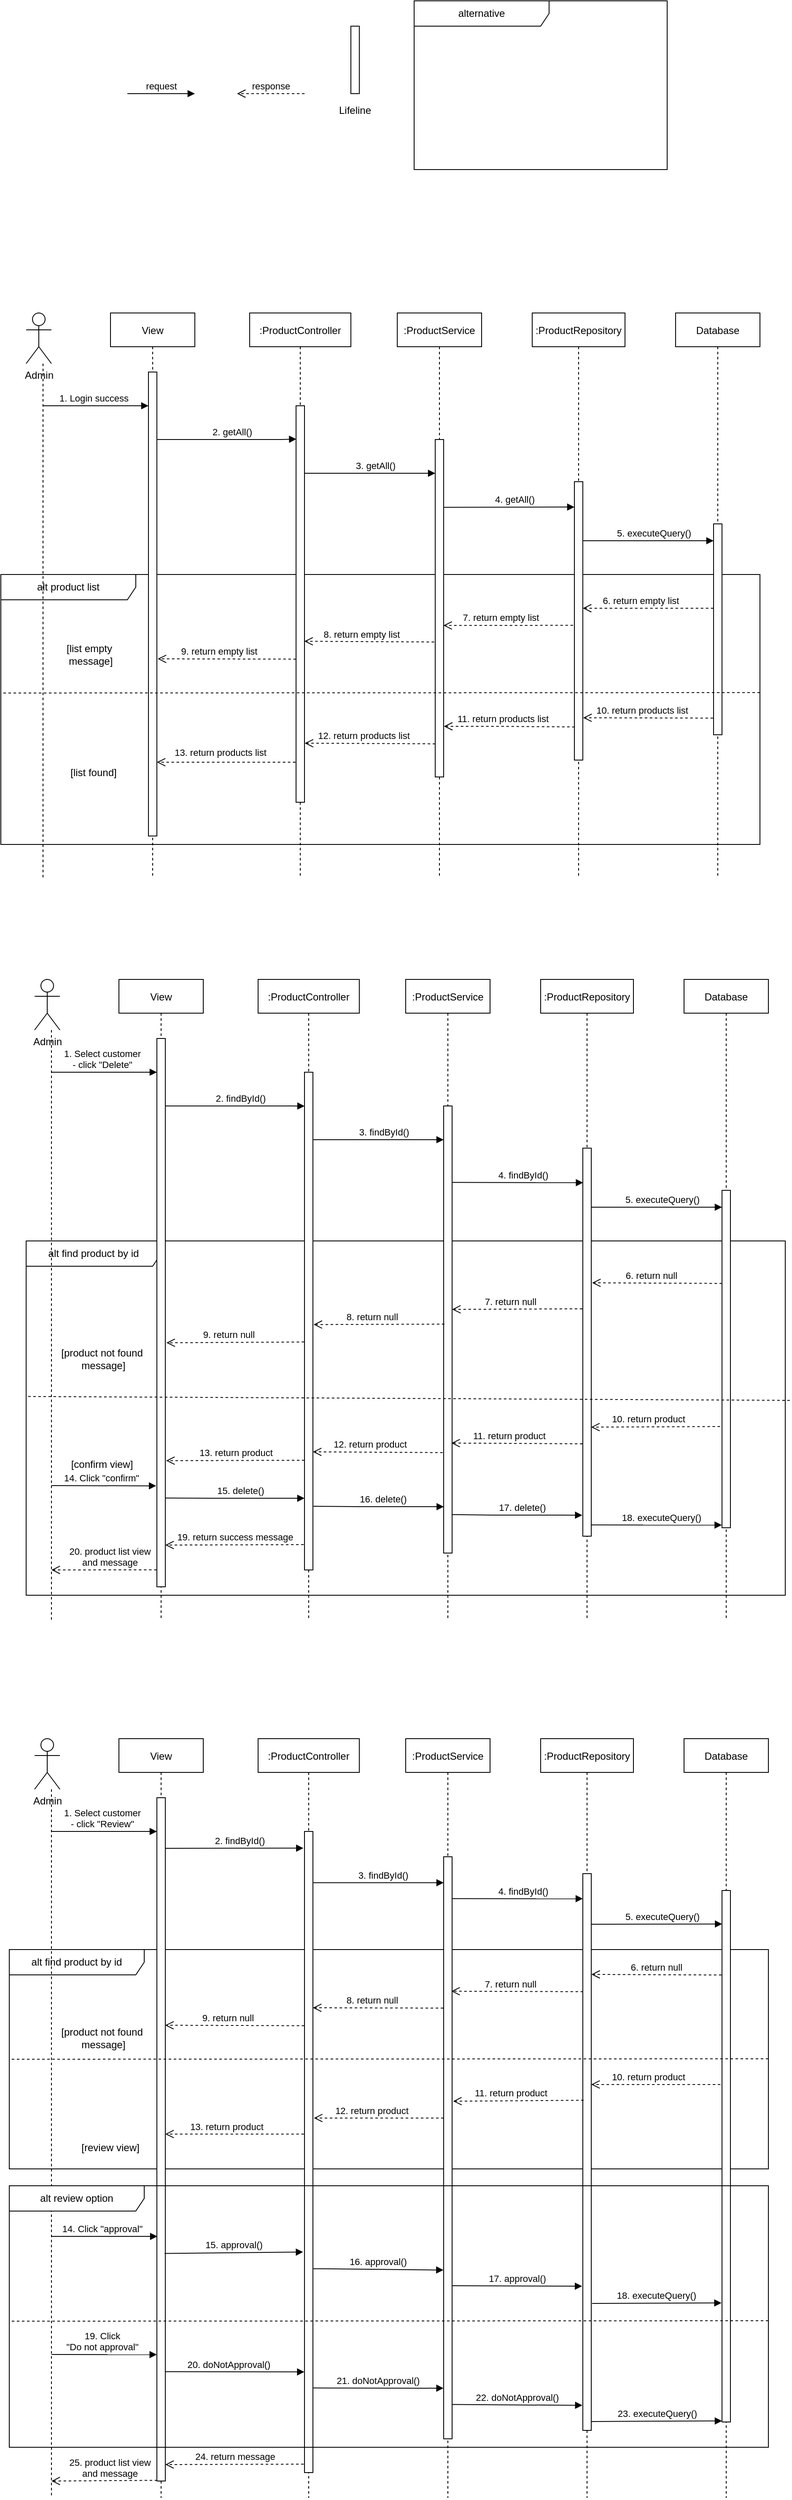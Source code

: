 <mxfile version="20.6.1" type="device" pages="4"><diagram id="kgpKYQtTHZ0yAKxKKP6v" name="Page-1"><mxGraphModel dx="1240" dy="790" grid="1" gridSize="10" guides="1" tooltips="1" connect="1" arrows="1" fold="1" page="1" pageScale="1" pageWidth="850" pageHeight="1100" math="0" shadow="0"><root><mxCell id="0"/><mxCell id="1" parent="0"/><mxCell id="URTTjtlA5nLXOoo7Bwx1-12" value="alt product list" style="shape=umlFrame;whiteSpace=wrap;html=1;width=160;height=30;" parent="1" vertex="1"><mxGeometry x="30" y="720" width="900" height="320" as="geometry"/></mxCell><mxCell id="1rYxMRe_m1wBD9LGmmaj-11" style="edgeStyle=orthogonalEdgeStyle;rounded=0;orthogonalLoop=1;jettySize=auto;html=1;dashed=1;endArrow=none;endFill=0;" parent="1" source="1rYxMRe_m1wBD9LGmmaj-10" edge="1"><mxGeometry relative="1" as="geometry"><mxPoint x="80" y="1080" as="targetPoint"/><Array as="points"><mxPoint x="80" y="1080"/><mxPoint x="80" y="1080"/></Array></mxGeometry></mxCell><mxCell id="1rYxMRe_m1wBD9LGmmaj-10" value="Admin" style="shape=umlActor;verticalLabelPosition=bottom;verticalAlign=top;html=1;" parent="1" vertex="1"><mxGeometry x="60" y="410" width="30" height="60" as="geometry"/></mxCell><mxCell id="1rYxMRe_m1wBD9LGmmaj-12" value="View" style="shape=umlLifeline;perimeter=lifelinePerimeter;container=1;collapsible=0;recursiveResize=0;rounded=0;shadow=0;strokeWidth=1;" parent="1" vertex="1"><mxGeometry x="160" y="410" width="100" height="670" as="geometry"/></mxCell><mxCell id="URTTjtlA5nLXOoo7Bwx1-30" value="" style="html=1;points=[];perimeter=orthogonalPerimeter;" parent="1rYxMRe_m1wBD9LGmmaj-12" vertex="1"><mxGeometry x="45" y="70" width="10" height="550" as="geometry"/></mxCell><mxCell id="URTTjtlA5nLXOoo7Bwx1-5" value="1. Login success" style="html=1;verticalAlign=bottom;endArrow=block;" parent="1rYxMRe_m1wBD9LGmmaj-12" edge="1"><mxGeometry x="-0.046" width="80" relative="1" as="geometry"><mxPoint x="-80" y="110" as="sourcePoint"/><mxPoint x="45" y="110" as="targetPoint"/><mxPoint as="offset"/></mxGeometry></mxCell><mxCell id="1rYxMRe_m1wBD9LGmmaj-13" value=":ProductController" style="shape=umlLifeline;perimeter=lifelinePerimeter;container=1;collapsible=0;recursiveResize=0;rounded=0;shadow=0;strokeWidth=1;" parent="1" vertex="1"><mxGeometry x="325" y="410" width="120" height="670" as="geometry"/></mxCell><mxCell id="URTTjtlA5nLXOoo7Bwx1-32" value="" style="html=1;points=[];perimeter=orthogonalPerimeter;" parent="1rYxMRe_m1wBD9LGmmaj-13" vertex="1"><mxGeometry x="55" y="110" width="10" height="470" as="geometry"/></mxCell><mxCell id="URTTjtlA5nLXOoo7Bwx1-19" value="[list empty&lt;br&gt;&amp;nbsp;message]" style="text;html=1;strokeColor=none;fillColor=none;align=center;verticalAlign=middle;whiteSpace=wrap;rounded=0;" parent="1rYxMRe_m1wBD9LGmmaj-13" vertex="1"><mxGeometry x="-260" y="390" width="140" height="30" as="geometry"/></mxCell><mxCell id="1rYxMRe_m1wBD9LGmmaj-14" value=":ProductService" style="shape=umlLifeline;perimeter=lifelinePerimeter;container=1;collapsible=0;recursiveResize=0;rounded=0;shadow=0;strokeWidth=1;" parent="1" vertex="1"><mxGeometry x="500" y="410" width="100" height="670" as="geometry"/></mxCell><mxCell id="URTTjtlA5nLXOoo7Bwx1-40" value="" style="html=1;points=[];perimeter=orthogonalPerimeter;" parent="1rYxMRe_m1wBD9LGmmaj-14" vertex="1"><mxGeometry x="45" y="150" width="10" height="400" as="geometry"/></mxCell><mxCell id="URTTjtlA5nLXOoo7Bwx1-9" value="3. getAll()" style="html=1;verticalAlign=bottom;endArrow=block;" parent="1rYxMRe_m1wBD9LGmmaj-14" edge="1"><mxGeometry x="0.077" width="80" relative="1" as="geometry"><mxPoint x="-110" y="190" as="sourcePoint"/><mxPoint x="45" y="190" as="targetPoint"/><mxPoint as="offset"/></mxGeometry></mxCell><mxCell id="1rYxMRe_m1wBD9LGmmaj-15" value=":ProductRepository" style="shape=umlLifeline;perimeter=lifelinePerimeter;container=1;collapsible=0;recursiveResize=0;rounded=0;shadow=0;strokeWidth=1;" parent="1" vertex="1"><mxGeometry x="660" y="410" width="110" height="670" as="geometry"/></mxCell><mxCell id="URTTjtlA5nLXOoo7Bwx1-41" value="" style="html=1;points=[];perimeter=orthogonalPerimeter;" parent="1rYxMRe_m1wBD9LGmmaj-15" vertex="1"><mxGeometry x="50" y="200" width="10" height="330" as="geometry"/></mxCell><mxCell id="1rYxMRe_m1wBD9LGmmaj-16" value="Database" style="shape=umlLifeline;perimeter=lifelinePerimeter;container=1;collapsible=0;recursiveResize=0;rounded=0;shadow=0;strokeWidth=1;" parent="1" vertex="1"><mxGeometry x="830" y="410" width="100" height="670" as="geometry"/></mxCell><mxCell id="URTTjtlA5nLXOoo7Bwx1-11" value="5. executeQuery()" style="html=1;verticalAlign=bottom;endArrow=block;" parent="1rYxMRe_m1wBD9LGmmaj-16" target="URTTjtlA5nLXOoo7Bwx1-42" edge="1"><mxGeometry x="0.077" width="80" relative="1" as="geometry"><mxPoint x="-110" y="270" as="sourcePoint"/><mxPoint x="40" y="270" as="targetPoint"/><mxPoint as="offset"/></mxGeometry></mxCell><mxCell id="URTTjtlA5nLXOoo7Bwx1-42" value="" style="html=1;points=[];perimeter=orthogonalPerimeter;" parent="1rYxMRe_m1wBD9LGmmaj-16" vertex="1"><mxGeometry x="45" y="250" width="10" height="250" as="geometry"/></mxCell><mxCell id="v-QebPua1ZWwUlzsEAZD-1" value="request" style="html=1;verticalAlign=bottom;endArrow=block;" parent="1" edge="1"><mxGeometry width="80" relative="1" as="geometry"><mxPoint x="180" y="150" as="sourcePoint"/><mxPoint x="260" y="150" as="targetPoint"/></mxGeometry></mxCell><mxCell id="v-QebPua1ZWwUlzsEAZD-2" value="response" style="html=1;verticalAlign=bottom;endArrow=open;dashed=1;endSize=8;" parent="1" edge="1"><mxGeometry relative="1" as="geometry"><mxPoint x="390" y="150" as="sourcePoint"/><mxPoint x="310" y="150" as="targetPoint"/></mxGeometry></mxCell><mxCell id="v-QebPua1ZWwUlzsEAZD-3" value="" style="html=1;points=[];perimeter=orthogonalPerimeter;" parent="1" vertex="1"><mxGeometry x="445" y="70" width="10" height="80" as="geometry"/></mxCell><mxCell id="v-QebPua1ZWwUlzsEAZD-4" value="alternative" style="shape=umlFrame;whiteSpace=wrap;html=1;width=160;height=30;" parent="1" vertex="1"><mxGeometry x="520" y="40" width="300" height="200" as="geometry"/></mxCell><mxCell id="jIPnrWtodA-wq_USUHRD-1" value="Lifeline" style="text;html=1;strokeColor=none;fillColor=none;align=center;verticalAlign=middle;whiteSpace=wrap;rounded=0;" parent="1" vertex="1"><mxGeometry x="430" y="160" width="40" height="20" as="geometry"/></mxCell><mxCell id="URTTjtlA5nLXOoo7Bwx1-8" value="2. getAll()" style="html=1;verticalAlign=bottom;endArrow=block;entryX=0.025;entryY=0.084;entryDx=0;entryDy=0;entryPerimeter=0;" parent="1" source="URTTjtlA5nLXOoo7Bwx1-30" target="URTTjtlA5nLXOoo7Bwx1-32" edge="1"><mxGeometry x="0.076" width="80" relative="1" as="geometry"><mxPoint x="220" y="560" as="sourcePoint"/><mxPoint x="370" y="560" as="targetPoint"/><mxPoint as="offset"/><Array as="points"><mxPoint x="270" y="560"/><mxPoint x="330" y="560"/><mxPoint x="360" y="560"/></Array></mxGeometry></mxCell><mxCell id="URTTjtlA5nLXOoo7Bwx1-23" value="" style="endArrow=none;html=1;rounded=0;entryX=0;entryY=0.439;entryDx=0;entryDy=0;entryPerimeter=0;dashed=1;" parent="1" target="URTTjtlA5nLXOoo7Bwx1-12" edge="1"><mxGeometry width="50" height="50" relative="1" as="geometry"><mxPoint x="930" y="860" as="sourcePoint"/><mxPoint x="430" y="790" as="targetPoint"/></mxGeometry></mxCell><mxCell id="URTTjtlA5nLXOoo7Bwx1-28" value="[list found]" style="text;html=1;strokeColor=none;fillColor=none;align=center;verticalAlign=middle;whiteSpace=wrap;rounded=0;" parent="1" vertex="1"><mxGeometry x="80" y="940" width="120" height="30" as="geometry"/></mxCell><mxCell id="URTTjtlA5nLXOoo7Bwx1-10" value="4. getAll()" style="html=1;verticalAlign=bottom;endArrow=block;entryX=0;entryY=0.091;entryDx=0;entryDy=0;entryPerimeter=0;exitX=1.054;exitY=0.201;exitDx=0;exitDy=0;exitPerimeter=0;" parent="1" source="URTTjtlA5nLXOoo7Bwx1-40" target="URTTjtlA5nLXOoo7Bwx1-41" edge="1"><mxGeometry x="0.077" width="80" relative="1" as="geometry"><mxPoint x="560" y="640" as="sourcePoint"/><mxPoint x="700" y="640" as="targetPoint"/><mxPoint as="offset"/></mxGeometry></mxCell><mxCell id="URTTjtlA5nLXOoo7Bwx1-27" value="13. return products list" style="html=1;verticalAlign=bottom;endArrow=open;dashed=1;endSize=8;exitX=-0.07;exitY=0.899;exitDx=0;exitDy=0;exitPerimeter=0;" parent="1" source="URTTjtlA5nLXOoo7Bwx1-32" target="URTTjtlA5nLXOoo7Bwx1-30" edge="1"><mxGeometry x="0.087" y="-3" relative="1" as="geometry"><mxPoint x="380.05" y="1080.1" as="sourcePoint"/><mxPoint x="220" y="1080" as="targetPoint"/><mxPoint as="offset"/></mxGeometry></mxCell><mxCell id="o9LXdulFgkVPrIjZPYFi-5" value="6. return empty list&amp;nbsp;" style="html=1;verticalAlign=bottom;endArrow=open;dashed=1;endSize=8;exitX=-0.014;exitY=0.4;exitDx=0;exitDy=0;exitPerimeter=0;" parent="1" source="URTTjtlA5nLXOoo7Bwx1-42" target="URTTjtlA5nLXOoo7Bwx1-41" edge="1"><mxGeometry x="0.1" relative="1" as="geometry"><mxPoint x="880" y="760" as="sourcePoint"/><mxPoint x="730" y="810.5" as="targetPoint"/><mxPoint as="offset"/><Array as="points"/></mxGeometry></mxCell><mxCell id="o9LXdulFgkVPrIjZPYFi-6" value="10. return products list" style="html=1;verticalAlign=bottom;endArrow=open;dashed=1;endSize=8;exitX=-0.063;exitY=0.921;exitDx=0;exitDy=0;exitPerimeter=0;entryX=1.04;entryY=0.848;entryDx=0;entryDy=0;entryPerimeter=0;" parent="1" source="URTTjtlA5nLXOoo7Bwx1-42" target="URTTjtlA5nLXOoo7Bwx1-41" edge="1"><mxGeometry x="0.1" relative="1" as="geometry"><mxPoint x="884.51" y="890" as="sourcePoint"/><mxPoint x="730" y="890" as="targetPoint"/><mxPoint as="offset"/><Array as="points"/></mxGeometry></mxCell><mxCell id="o9LXdulFgkVPrIjZPYFi-7" value="7. return empty list&amp;nbsp;" style="html=1;verticalAlign=bottom;endArrow=open;dashed=1;endSize=8;exitX=-0.162;exitY=0.516;exitDx=0;exitDy=0;exitPerimeter=0;entryX=0.972;entryY=0.551;entryDx=0;entryDy=0;entryPerimeter=0;" parent="1" source="URTTjtlA5nLXOoo7Bwx1-41" target="URTTjtlA5nLXOoo7Bwx1-40" edge="1"><mxGeometry x="0.1" relative="1" as="geometry"><mxPoint x="714.51" y="780" as="sourcePoint"/><mxPoint x="560" y="780" as="targetPoint"/><mxPoint as="offset"/><Array as="points"/></mxGeometry></mxCell><mxCell id="o9LXdulFgkVPrIjZPYFi-8" value="11. return products list" style="html=1;verticalAlign=bottom;endArrow=open;dashed=1;endSize=8;exitX=0.035;exitY=0.881;exitDx=0;exitDy=0;exitPerimeter=0;entryX=1.031;entryY=0.85;entryDx=0;entryDy=0;entryPerimeter=0;" parent="1" source="URTTjtlA5nLXOoo7Bwx1-41" target="URTTjtlA5nLXOoo7Bwx1-40" edge="1"><mxGeometry x="0.1" relative="1" as="geometry"><mxPoint x="714.51" y="900" as="sourcePoint"/><mxPoint x="560" y="900" as="targetPoint"/><mxPoint as="offset"/><Array as="points"><mxPoint x="620" y="900"/></Array></mxGeometry></mxCell><mxCell id="o9LXdulFgkVPrIjZPYFi-10" value="8. return empty list&amp;nbsp;" style="html=1;verticalAlign=bottom;endArrow=open;dashed=1;endSize=8;exitX=-0.162;exitY=0.516;exitDx=0;exitDy=0;exitPerimeter=0;entryX=0.983;entryY=0.594;entryDx=0;entryDy=0;entryPerimeter=0;" parent="1" target="URTTjtlA5nLXOoo7Bwx1-32" edge="1"><mxGeometry x="0.1" relative="1" as="geometry"><mxPoint x="543.66" y="800.0" as="sourcePoint"/><mxPoint x="390" y="800" as="targetPoint"/><mxPoint as="offset"/><Array as="points"/></mxGeometry></mxCell><mxCell id="o9LXdulFgkVPrIjZPYFi-12" value="12. return products list" style="html=1;verticalAlign=bottom;endArrow=open;dashed=1;endSize=8;exitX=0.035;exitY=0.881;exitDx=0;exitDy=0;exitPerimeter=0;entryX=1.028;entryY=0.851;entryDx=0;entryDy=0;entryPerimeter=0;" parent="1" target="URTTjtlA5nLXOoo7Bwx1-32" edge="1"><mxGeometry x="0.1" relative="1" as="geometry"><mxPoint x="545.04" y="920.73" as="sourcePoint"/><mxPoint x="390" y="920" as="targetPoint"/><mxPoint as="offset"/><Array as="points"/></mxGeometry></mxCell><mxCell id="o9LXdulFgkVPrIjZPYFi-14" value="9. return empty list&amp;nbsp;" style="html=1;verticalAlign=bottom;endArrow=open;dashed=1;endSize=8;exitX=-0.012;exitY=0.639;exitDx=0;exitDy=0;exitPerimeter=0;" parent="1" source="URTTjtlA5nLXOoo7Bwx1-32" edge="1"><mxGeometry x="0.1" relative="1" as="geometry"><mxPoint x="375.0" y="820.82" as="sourcePoint"/><mxPoint x="216" y="820" as="targetPoint"/><mxPoint as="offset"/><Array as="points"/></mxGeometry></mxCell><mxCell id="o9LXdulFgkVPrIjZPYFi-16" value="alt find product by id" style="shape=umlFrame;whiteSpace=wrap;html=1;width=160;height=30;" parent="1" vertex="1"><mxGeometry x="60" y="1510" width="900" height="420" as="geometry"/></mxCell><mxCell id="o9LXdulFgkVPrIjZPYFi-17" style="edgeStyle=orthogonalEdgeStyle;rounded=0;orthogonalLoop=1;jettySize=auto;html=1;dashed=1;endArrow=none;endFill=0;" parent="1" source="o9LXdulFgkVPrIjZPYFi-18" edge="1"><mxGeometry relative="1" as="geometry"><mxPoint x="90" y="1961.905" as="targetPoint"/><Array as="points"><mxPoint x="90" y="1870"/><mxPoint x="90" y="1870"/></Array></mxGeometry></mxCell><mxCell id="o9LXdulFgkVPrIjZPYFi-18" value="Admin" style="shape=umlActor;verticalLabelPosition=bottom;verticalAlign=top;html=1;" parent="1" vertex="1"><mxGeometry x="70" y="1200" width="30" height="60" as="geometry"/></mxCell><mxCell id="o9LXdulFgkVPrIjZPYFi-19" value="View" style="shape=umlLifeline;perimeter=lifelinePerimeter;container=1;collapsible=0;recursiveResize=0;rounded=0;shadow=0;strokeWidth=1;" parent="1" vertex="1"><mxGeometry x="170" y="1200" width="100" height="760" as="geometry"/></mxCell><mxCell id="o9LXdulFgkVPrIjZPYFi-20" value="" style="html=1;points=[];perimeter=orthogonalPerimeter;" parent="o9LXdulFgkVPrIjZPYFi-19" vertex="1"><mxGeometry x="45" y="70" width="10" height="650" as="geometry"/></mxCell><mxCell id="o9LXdulFgkVPrIjZPYFi-21" value="1. Select customer&lt;br&gt;- click &quot;Delete&quot;" style="html=1;verticalAlign=bottom;endArrow=block;" parent="o9LXdulFgkVPrIjZPYFi-19" edge="1"><mxGeometry x="-0.046" width="80" relative="1" as="geometry"><mxPoint x="-80" y="110" as="sourcePoint"/><mxPoint x="45" y="110" as="targetPoint"/><mxPoint as="offset"/></mxGeometry></mxCell><mxCell id="o9LXdulFgkVPrIjZPYFi-22" value=":ProductController" style="shape=umlLifeline;perimeter=lifelinePerimeter;container=1;collapsible=0;recursiveResize=0;rounded=0;shadow=0;strokeWidth=1;" parent="1" vertex="1"><mxGeometry x="335" y="1200" width="120" height="760" as="geometry"/></mxCell><mxCell id="o9LXdulFgkVPrIjZPYFi-23" value="" style="html=1;points=[];perimeter=orthogonalPerimeter;" parent="o9LXdulFgkVPrIjZPYFi-22" vertex="1"><mxGeometry x="55" y="110" width="10" height="590" as="geometry"/></mxCell><mxCell id="o9LXdulFgkVPrIjZPYFi-25" value=":ProductService" style="shape=umlLifeline;perimeter=lifelinePerimeter;container=1;collapsible=0;recursiveResize=0;rounded=0;shadow=0;strokeWidth=1;" parent="1" vertex="1"><mxGeometry x="510" y="1200" width="100" height="760" as="geometry"/></mxCell><mxCell id="o9LXdulFgkVPrIjZPYFi-26" value="" style="html=1;points=[];perimeter=orthogonalPerimeter;" parent="o9LXdulFgkVPrIjZPYFi-25" vertex="1"><mxGeometry x="45" y="150" width="10" height="530" as="geometry"/></mxCell><mxCell id="o9LXdulFgkVPrIjZPYFi-27" value="3. findById()" style="html=1;verticalAlign=bottom;endArrow=block;" parent="o9LXdulFgkVPrIjZPYFi-25" edge="1"><mxGeometry x="0.077" width="80" relative="1" as="geometry"><mxPoint x="-110" y="190" as="sourcePoint"/><mxPoint x="45" y="190" as="targetPoint"/><mxPoint as="offset"/></mxGeometry></mxCell><mxCell id="o9LXdulFgkVPrIjZPYFi-28" value=":ProductRepository" style="shape=umlLifeline;perimeter=lifelinePerimeter;container=1;collapsible=0;recursiveResize=0;rounded=0;shadow=0;strokeWidth=1;" parent="1" vertex="1"><mxGeometry x="670" y="1200" width="110" height="760" as="geometry"/></mxCell><mxCell id="o9LXdulFgkVPrIjZPYFi-29" value="" style="html=1;points=[];perimeter=orthogonalPerimeter;" parent="o9LXdulFgkVPrIjZPYFi-28" vertex="1"><mxGeometry x="50" y="200" width="10" height="460" as="geometry"/></mxCell><mxCell id="o9LXdulFgkVPrIjZPYFi-30" value="Database" style="shape=umlLifeline;perimeter=lifelinePerimeter;container=1;collapsible=0;recursiveResize=0;rounded=0;shadow=0;strokeWidth=1;" parent="1" vertex="1"><mxGeometry x="840" y="1200" width="100" height="760" as="geometry"/></mxCell><mxCell id="o9LXdulFgkVPrIjZPYFi-31" value="5. executeQuery()" style="html=1;verticalAlign=bottom;endArrow=block;" parent="o9LXdulFgkVPrIjZPYFi-30" target="o9LXdulFgkVPrIjZPYFi-32" edge="1"><mxGeometry x="0.077" width="80" relative="1" as="geometry"><mxPoint x="-110" y="270" as="sourcePoint"/><mxPoint x="40" y="270" as="targetPoint"/><mxPoint as="offset"/></mxGeometry></mxCell><mxCell id="o9LXdulFgkVPrIjZPYFi-32" value="" style="html=1;points=[];perimeter=orthogonalPerimeter;" parent="o9LXdulFgkVPrIjZPYFi-30" vertex="1"><mxGeometry x="45" y="250" width="10" height="400" as="geometry"/></mxCell><mxCell id="o9LXdulFgkVPrIjZPYFi-33" value="2. findById()" style="html=1;verticalAlign=bottom;endArrow=block;entryX=0.009;entryY=0.068;entryDx=0;entryDy=0;entryPerimeter=0;" parent="1" source="o9LXdulFgkVPrIjZPYFi-20" target="o9LXdulFgkVPrIjZPYFi-23" edge="1"><mxGeometry x="0.076" width="80" relative="1" as="geometry"><mxPoint x="230" y="1350" as="sourcePoint"/><mxPoint x="380" y="1350" as="targetPoint"/><mxPoint as="offset"/><Array as="points"><mxPoint x="280" y="1350"/><mxPoint x="340" y="1350"/><mxPoint x="370" y="1350"/></Array></mxGeometry></mxCell><mxCell id="o9LXdulFgkVPrIjZPYFi-34" value="" style="endArrow=none;html=1;rounded=0;entryX=0;entryY=0.439;entryDx=0;entryDy=0;entryPerimeter=0;dashed=1;exitX=1.006;exitY=0.45;exitDx=0;exitDy=0;exitPerimeter=0;" parent="1" source="o9LXdulFgkVPrIjZPYFi-16" target="o9LXdulFgkVPrIjZPYFi-16" edge="1"><mxGeometry width="50" height="50" relative="1" as="geometry"><mxPoint x="940" y="1650.0" as="sourcePoint"/><mxPoint x="440" y="1580" as="targetPoint"/></mxGeometry></mxCell><mxCell id="o9LXdulFgkVPrIjZPYFi-36" value="4. findById()" style="html=1;verticalAlign=bottom;endArrow=block;entryX=0.033;entryY=0.089;entryDx=0;entryDy=0;entryPerimeter=0;exitX=1.044;exitY=0.171;exitDx=0;exitDy=0;exitPerimeter=0;" parent="1" source="o9LXdulFgkVPrIjZPYFi-26" target="o9LXdulFgkVPrIjZPYFi-29" edge="1"><mxGeometry x="0.077" width="80" relative="1" as="geometry"><mxPoint x="570" y="1430" as="sourcePoint"/><mxPoint x="710" y="1430" as="targetPoint"/><mxPoint as="offset"/></mxGeometry></mxCell><mxCell id="o9LXdulFgkVPrIjZPYFi-38" value="6. return null" style="html=1;verticalAlign=bottom;endArrow=open;dashed=1;endSize=8;exitX=0.01;exitY=0.276;exitDx=0;exitDy=0;exitPerimeter=0;entryX=1.103;entryY=0.347;entryDx=0;entryDy=0;entryPerimeter=0;" parent="1" source="o9LXdulFgkVPrIjZPYFi-32" target="o9LXdulFgkVPrIjZPYFi-29" edge="1"><mxGeometry x="0.1" relative="1" as="geometry"><mxPoint x="890" y="1550" as="sourcePoint"/><mxPoint x="740" y="1600.5" as="targetPoint"/><mxPoint as="offset"/><Array as="points"/></mxGeometry></mxCell><mxCell id="o9LXdulFgkVPrIjZPYFi-39" value="10. return product&amp;nbsp;" style="html=1;verticalAlign=bottom;endArrow=open;dashed=1;endSize=8;exitX=-0.229;exitY=0.7;exitDx=0;exitDy=0;exitPerimeter=0;entryX=0.986;entryY=0.719;entryDx=0;entryDy=0;entryPerimeter=0;" parent="1" source="o9LXdulFgkVPrIjZPYFi-32" target="o9LXdulFgkVPrIjZPYFi-29" edge="1"><mxGeometry x="0.1" relative="1" as="geometry"><mxPoint x="894.51" y="1680" as="sourcePoint"/><mxPoint x="740" y="1680" as="targetPoint"/><mxPoint as="offset"/><Array as="points"/></mxGeometry></mxCell><mxCell id="o9LXdulFgkVPrIjZPYFi-40" value="7. return null" style="html=1;verticalAlign=bottom;endArrow=open;dashed=1;endSize=8;exitX=-0.06;exitY=0.414;exitDx=0;exitDy=0;exitPerimeter=0;entryX=1;entryY=0.455;entryDx=0;entryDy=0;entryPerimeter=0;" parent="1" source="o9LXdulFgkVPrIjZPYFi-29" target="o9LXdulFgkVPrIjZPYFi-26" edge="1"><mxGeometry x="0.1" relative="1" as="geometry"><mxPoint x="724.51" y="1570" as="sourcePoint"/><mxPoint x="570" y="1570" as="targetPoint"/><mxPoint as="offset"/><Array as="points"/></mxGeometry></mxCell><mxCell id="o9LXdulFgkVPrIjZPYFi-41" value="11. return product&amp;nbsp;" style="html=1;verticalAlign=bottom;endArrow=open;dashed=1;endSize=8;exitX=-0.044;exitY=0.762;exitDx=0;exitDy=0;exitPerimeter=0;entryX=0.914;entryY=0.754;entryDx=0;entryDy=0;entryPerimeter=0;" parent="1" source="o9LXdulFgkVPrIjZPYFi-29" target="o9LXdulFgkVPrIjZPYFi-26" edge="1"><mxGeometry x="0.1" relative="1" as="geometry"><mxPoint x="724.51" y="1690" as="sourcePoint"/><mxPoint x="570" y="1690" as="targetPoint"/><mxPoint as="offset"/><Array as="points"><mxPoint x="640" y="1750"/></Array></mxGeometry></mxCell><mxCell id="o9LXdulFgkVPrIjZPYFi-42" value="8. return null" style="html=1;verticalAlign=bottom;endArrow=open;dashed=1;endSize=8;exitX=0.091;exitY=0.488;exitDx=0;exitDy=0;exitPerimeter=0;entryX=1.079;entryY=0.507;entryDx=0;entryDy=0;entryPerimeter=0;" parent="1" source="o9LXdulFgkVPrIjZPYFi-26" target="o9LXdulFgkVPrIjZPYFi-23" edge="1"><mxGeometry x="0.1" relative="1" as="geometry"><mxPoint x="553.66" y="1590.0" as="sourcePoint"/><mxPoint x="400" y="1590" as="targetPoint"/><mxPoint as="offset"/><Array as="points"/></mxGeometry></mxCell><mxCell id="o9LXdulFgkVPrIjZPYFi-44" value="9. return null" style="html=1;verticalAlign=bottom;endArrow=open;dashed=1;endSize=8;exitX=-0.033;exitY=0.542;exitDx=0;exitDy=0;exitPerimeter=0;entryX=1.133;entryY=0.555;entryDx=0;entryDy=0;entryPerimeter=0;" parent="1" source="o9LXdulFgkVPrIjZPYFi-23" target="o9LXdulFgkVPrIjZPYFi-20" edge="1"><mxGeometry x="0.1" relative="1" as="geometry"><mxPoint x="385.0" y="1610.82" as="sourcePoint"/><mxPoint x="226.0" y="1610.0" as="targetPoint"/><mxPoint as="offset"/><Array as="points"/></mxGeometry></mxCell><mxCell id="o9LXdulFgkVPrIjZPYFi-24" value="[product not found&lt;br&gt;&amp;nbsp;message]" style="text;html=1;strokeColor=none;fillColor=none;align=center;verticalAlign=middle;whiteSpace=wrap;rounded=0;" parent="1" vertex="1"><mxGeometry x="80" y="1635" width="140" height="30" as="geometry"/></mxCell><mxCell id="qKrBUkWDpNfmMUl-e4Hb-16" value="12. return product&amp;nbsp;" style="html=1;verticalAlign=bottom;endArrow=open;dashed=1;endSize=8;exitX=0.122;exitY=0.917;exitDx=0;exitDy=0;exitPerimeter=0;entryX=1.233;entryY=0.89;entryDx=0;entryDy=0;entryPerimeter=0;" parent="1" edge="1"><mxGeometry x="0.1" relative="1" as="geometry"><mxPoint x="553.89" y="1760.91" as="sourcePoint"/><mxPoint x="400.0" y="1760" as="targetPoint"/><mxPoint as="offset"/><Array as="points"/></mxGeometry></mxCell><mxCell id="qKrBUkWDpNfmMUl-e4Hb-19" value="15. delete()" style="html=1;verticalAlign=bottom;endArrow=block;entryX=0;entryY=0.856;entryDx=0;entryDy=0;entryPerimeter=0;exitX=0.983;exitY=0.838;exitDx=0;exitDy=0;exitPerimeter=0;" parent="1" source="o9LXdulFgkVPrIjZPYFi-20" target="o9LXdulFgkVPrIjZPYFi-23" edge="1"><mxGeometry x="0.076" width="80" relative="1" as="geometry"><mxPoint x="230" y="1815" as="sourcePoint"/><mxPoint x="390" y="1851" as="targetPoint"/><mxPoint as="offset"/><Array as="points"><mxPoint x="288" y="1815"/><mxPoint x="340" y="1815"/><mxPoint x="360" y="1815"/></Array></mxGeometry></mxCell><mxCell id="qKrBUkWDpNfmMUl-e4Hb-21" value="[confirm view]" style="text;html=1;strokeColor=none;fillColor=none;align=center;verticalAlign=middle;whiteSpace=wrap;rounded=0;" parent="1" vertex="1"><mxGeometry x="90" y="1760" width="120" height="30" as="geometry"/></mxCell><mxCell id="qKrBUkWDpNfmMUl-e4Hb-22" value="20. product list view&lt;br&gt;and message" style="html=1;verticalAlign=bottom;endArrow=open;dashed=1;endSize=8;exitX=-0.033;exitY=0.969;exitDx=0;exitDy=0;exitPerimeter=0;" parent="1" source="o9LXdulFgkVPrIjZPYFi-20" edge="1"><mxGeometry x="-0.109" relative="1" as="geometry"><mxPoint x="216.2" y="1910.35" as="sourcePoint"/><mxPoint x="90" y="1900" as="targetPoint"/><mxPoint as="offset"/></mxGeometry></mxCell><mxCell id="qKrBUkWDpNfmMUl-e4Hb-24" value="13. return product&amp;nbsp;" style="html=1;verticalAlign=bottom;endArrow=open;dashed=1;endSize=8;entryX=1.097;entryY=0.77;entryDx=0;entryDy=0;entryPerimeter=0;" parent="1" target="o9LXdulFgkVPrIjZPYFi-20" edge="1"><mxGeometry x="-0.026" relative="1" as="geometry"><mxPoint x="390" y="1770" as="sourcePoint"/><mxPoint x="230.0" y="1770.98" as="targetPoint"/><mxPoint as="offset"/></mxGeometry></mxCell><mxCell id="qKrBUkWDpNfmMUl-e4Hb-25" value="14. Click &quot;confirm&quot;" style="html=1;verticalAlign=bottom;endArrow=block;entryX=-0.086;entryY=0.739;entryDx=0;entryDy=0;entryPerimeter=0;" parent="1" edge="1"><mxGeometry x="-0.038" width="80" relative="1" as="geometry"><mxPoint x="90.0" y="1800" as="sourcePoint"/><mxPoint x="214.14" y="1800.35" as="targetPoint"/><mxPoint as="offset"/></mxGeometry></mxCell><mxCell id="qKrBUkWDpNfmMUl-e4Hb-32" value="16. delete()" style="html=1;verticalAlign=bottom;endArrow=block;entryX=0;entryY=0.856;entryDx=0;entryDy=0;entryPerimeter=0;exitX=0.965;exitY=0.872;exitDx=0;exitDy=0;exitPerimeter=0;" parent="1" source="o9LXdulFgkVPrIjZPYFi-23" edge="1"><mxGeometry x="0.076" width="80" relative="1" as="geometry"><mxPoint x="390" y="1824.7" as="sourcePoint"/><mxPoint x="555.17" y="1825.04" as="targetPoint"/><mxPoint as="offset"/><Array as="points"><mxPoint x="453.17" y="1825"/><mxPoint x="505.17" y="1825"/><mxPoint x="525.17" y="1825"/></Array></mxGeometry></mxCell><mxCell id="qKrBUkWDpNfmMUl-e4Hb-33" value="17. delete()" style="html=1;verticalAlign=bottom;endArrow=block;entryX=-0.069;entryY=0.946;entryDx=0;entryDy=0;entryPerimeter=0;exitX=0.956;exitY=0.914;exitDx=0;exitDy=0;exitPerimeter=0;" parent="1" source="o9LXdulFgkVPrIjZPYFi-26" target="o9LXdulFgkVPrIjZPYFi-29" edge="1"><mxGeometry x="0.076" width="80" relative="1" as="geometry"><mxPoint x="560" y="1834.48" as="sourcePoint"/><mxPoint x="715.52" y="1835.04" as="targetPoint"/><mxPoint as="offset"/><Array as="points"><mxPoint x="613.52" y="1835"/><mxPoint x="665.52" y="1835"/><mxPoint x="685.52" y="1835"/></Array></mxGeometry></mxCell><mxCell id="qKrBUkWDpNfmMUl-e4Hb-4" value="18. executeQuery()" style="html=1;verticalAlign=bottom;endArrow=block;entryX=-0.026;entryY=0.992;entryDx=0;entryDy=0;entryPerimeter=0;exitX=0.985;exitY=0.971;exitDx=0;exitDy=0;exitPerimeter=0;" parent="1" source="o9LXdulFgkVPrIjZPYFi-29" target="o9LXdulFgkVPrIjZPYFi-32" edge="1"><mxGeometry x="0.077" width="80" relative="1" as="geometry"><mxPoint x="730" y="1840" as="sourcePoint"/><mxPoint x="885" y="1840" as="targetPoint"/><mxPoint as="offset"/></mxGeometry></mxCell><mxCell id="qKrBUkWDpNfmMUl-e4Hb-34" value="19. return success message&amp;nbsp;" style="html=1;verticalAlign=bottom;endArrow=open;dashed=1;endSize=8;entryX=1.097;entryY=0.77;entryDx=0;entryDy=0;entryPerimeter=0;" parent="1" edge="1"><mxGeometry x="-0.026" relative="1" as="geometry"><mxPoint x="389.03" y="1870" as="sourcePoint"/><mxPoint x="225.0" y="1870.5" as="targetPoint"/><mxPoint as="offset"/></mxGeometry></mxCell><mxCell id="qKrBUkWDpNfmMUl-e4Hb-36" value="alt find product by id" style="shape=umlFrame;whiteSpace=wrap;html=1;width=160;height=30;" parent="1" vertex="1"><mxGeometry x="40" y="2350" width="900" height="260" as="geometry"/></mxCell><mxCell id="qKrBUkWDpNfmMUl-e4Hb-37" style="edgeStyle=orthogonalEdgeStyle;rounded=0;orthogonalLoop=1;jettySize=auto;html=1;dashed=1;endArrow=none;endFill=0;" parent="1" source="qKrBUkWDpNfmMUl-e4Hb-38" edge="1"><mxGeometry relative="1" as="geometry"><mxPoint x="90" y="3000" as="targetPoint"/><Array as="points"><mxPoint x="90" y="2770"/><mxPoint x="90" y="2770"/></Array></mxGeometry></mxCell><mxCell id="qKrBUkWDpNfmMUl-e4Hb-38" value="Admin" style="shape=umlActor;verticalLabelPosition=bottom;verticalAlign=top;html=1;" parent="1" vertex="1"><mxGeometry x="70" y="2100" width="30" height="60" as="geometry"/></mxCell><mxCell id="qKrBUkWDpNfmMUl-e4Hb-39" value="View" style="shape=umlLifeline;perimeter=lifelinePerimeter;container=1;collapsible=0;recursiveResize=0;rounded=0;shadow=0;strokeWidth=1;" parent="1" vertex="1"><mxGeometry x="170" y="2100" width="100" height="900" as="geometry"/></mxCell><mxCell id="qKrBUkWDpNfmMUl-e4Hb-40" value="" style="html=1;points=[];perimeter=orthogonalPerimeter;" parent="qKrBUkWDpNfmMUl-e4Hb-39" vertex="1"><mxGeometry x="45" y="70" width="10" height="810" as="geometry"/></mxCell><mxCell id="qKrBUkWDpNfmMUl-e4Hb-41" value="1. Select customer&lt;br&gt;- click &quot;Review&quot;" style="html=1;verticalAlign=bottom;endArrow=block;" parent="qKrBUkWDpNfmMUl-e4Hb-39" edge="1"><mxGeometry x="-0.046" width="80" relative="1" as="geometry"><mxPoint x="-80" y="110" as="sourcePoint"/><mxPoint x="45" y="110" as="targetPoint"/><mxPoint as="offset"/></mxGeometry></mxCell><mxCell id="qKrBUkWDpNfmMUl-e4Hb-88" value="19. Click &lt;br&gt;&quot;Do not approval&quot;" style="html=1;verticalAlign=bottom;endArrow=block;entryX=-0.014;entryY=0.815;entryDx=0;entryDy=0;entryPerimeter=0;" parent="qKrBUkWDpNfmMUl-e4Hb-39" target="qKrBUkWDpNfmMUl-e4Hb-40" edge="1"><mxGeometry x="-0.038" width="80" relative="1" as="geometry"><mxPoint x="-80" y="730" as="sourcePoint"/><mxPoint x="45" y="720.35" as="targetPoint"/><mxPoint as="offset"/></mxGeometry></mxCell><mxCell id="qKrBUkWDpNfmMUl-e4Hb-71" value="24. return message&amp;nbsp;" style="html=1;verticalAlign=bottom;endArrow=open;dashed=1;endSize=8;entryX=1.097;entryY=0.77;entryDx=0;entryDy=0;entryPerimeter=0;" parent="qKrBUkWDpNfmMUl-e4Hb-39" edge="1"><mxGeometry x="-0.026" relative="1" as="geometry"><mxPoint x="219.03" y="860" as="sourcePoint"/><mxPoint x="55" y="860.5" as="targetPoint"/><mxPoint as="offset"/></mxGeometry></mxCell><mxCell id="qKrBUkWDpNfmMUl-e4Hb-42" value=":ProductController" style="shape=umlLifeline;perimeter=lifelinePerimeter;container=1;collapsible=0;recursiveResize=0;rounded=0;shadow=0;strokeWidth=1;" parent="1" vertex="1"><mxGeometry x="335" y="2100" width="120" height="900" as="geometry"/></mxCell><mxCell id="qKrBUkWDpNfmMUl-e4Hb-43" value="" style="html=1;points=[];perimeter=orthogonalPerimeter;" parent="qKrBUkWDpNfmMUl-e4Hb-42" vertex="1"><mxGeometry x="55" y="110" width="10" height="760" as="geometry"/></mxCell><mxCell id="qKrBUkWDpNfmMUl-e4Hb-44" value=":ProductService" style="shape=umlLifeline;perimeter=lifelinePerimeter;container=1;collapsible=0;recursiveResize=0;rounded=0;shadow=0;strokeWidth=1;" parent="1" vertex="1"><mxGeometry x="510" y="2100" width="100" height="900" as="geometry"/></mxCell><mxCell id="qKrBUkWDpNfmMUl-e4Hb-45" value="" style="html=1;points=[];perimeter=orthogonalPerimeter;" parent="qKrBUkWDpNfmMUl-e4Hb-44" vertex="1"><mxGeometry x="45" y="140" width="10" height="690" as="geometry"/></mxCell><mxCell id="qKrBUkWDpNfmMUl-e4Hb-47" value=":ProductRepository" style="shape=umlLifeline;perimeter=lifelinePerimeter;container=1;collapsible=0;recursiveResize=0;rounded=0;shadow=0;strokeWidth=1;" parent="1" vertex="1"><mxGeometry x="670" y="2100" width="110" height="900" as="geometry"/></mxCell><mxCell id="qKrBUkWDpNfmMUl-e4Hb-48" value="" style="html=1;points=[];perimeter=orthogonalPerimeter;" parent="qKrBUkWDpNfmMUl-e4Hb-47" vertex="1"><mxGeometry x="50" y="160" width="10" height="660" as="geometry"/></mxCell><mxCell id="qKrBUkWDpNfmMUl-e4Hb-49" value="Database" style="shape=umlLifeline;perimeter=lifelinePerimeter;container=1;collapsible=0;recursiveResize=0;rounded=0;shadow=0;strokeWidth=1;" parent="1" vertex="1"><mxGeometry x="840" y="2100" width="100" height="900" as="geometry"/></mxCell><mxCell id="qKrBUkWDpNfmMUl-e4Hb-51" value="" style="html=1;points=[];perimeter=orthogonalPerimeter;" parent="qKrBUkWDpNfmMUl-e4Hb-49" vertex="1"><mxGeometry x="45" y="180" width="10" height="630" as="geometry"/></mxCell><mxCell id="qKrBUkWDpNfmMUl-e4Hb-53" value="" style="endArrow=none;html=1;rounded=0;dashed=1;exitX=1;exitY=0.498;exitDx=0;exitDy=0;exitPerimeter=0;" parent="1" source="qKrBUkWDpNfmMUl-e4Hb-36" edge="1"><mxGeometry width="50" height="50" relative="1" as="geometry"><mxPoint x="940" y="2550" as="sourcePoint"/><mxPoint x="40" y="2480" as="targetPoint"/></mxGeometry></mxCell><mxCell id="qKrBUkWDpNfmMUl-e4Hb-54" value="4. findById()" style="html=1;verticalAlign=bottom;endArrow=block;exitX=1.04;exitY=0.072;exitDx=0;exitDy=0;exitPerimeter=0;entryX=0.005;entryY=0.045;entryDx=0;entryDy=0;entryPerimeter=0;" parent="1" source="qKrBUkWDpNfmMUl-e4Hb-45" target="qKrBUkWDpNfmMUl-e4Hb-48" edge="1"><mxGeometry x="0.077" width="80" relative="1" as="geometry"><mxPoint x="570" y="2330" as="sourcePoint"/><mxPoint x="720" y="2281" as="targetPoint"/><mxPoint as="offset"/></mxGeometry></mxCell><mxCell id="qKrBUkWDpNfmMUl-e4Hb-56" value="10. return product&amp;nbsp;" style="html=1;verticalAlign=bottom;endArrow=open;dashed=1;endSize=8;exitX=-0.193;exitY=0.365;exitDx=0;exitDy=0;exitPerimeter=0;" parent="1" source="qKrBUkWDpNfmMUl-e4Hb-51" target="qKrBUkWDpNfmMUl-e4Hb-48" edge="1"><mxGeometry x="0.1" relative="1" as="geometry"><mxPoint x="894.51" y="2580" as="sourcePoint"/><mxPoint x="740" y="2580" as="targetPoint"/><mxPoint as="offset"/><Array as="points"/></mxGeometry></mxCell><mxCell id="qKrBUkWDpNfmMUl-e4Hb-57" value="7. return null" style="html=1;verticalAlign=bottom;endArrow=open;dashed=1;endSize=8;exitX=0.038;exitY=0.212;exitDx=0;exitDy=0;exitPerimeter=0;entryX=0.908;entryY=0.231;entryDx=0;entryDy=0;entryPerimeter=0;" parent="1" source="qKrBUkWDpNfmMUl-e4Hb-48" target="qKrBUkWDpNfmMUl-e4Hb-45" edge="1"><mxGeometry x="0.1" relative="1" as="geometry"><mxPoint x="724.51" y="2470" as="sourcePoint"/><mxPoint x="570" y="2470" as="targetPoint"/><mxPoint as="offset"/><Array as="points"/></mxGeometry></mxCell><mxCell id="qKrBUkWDpNfmMUl-e4Hb-59" value="8. return null" style="html=1;verticalAlign=bottom;endArrow=open;dashed=1;endSize=8;exitX=-0.046;exitY=0.26;exitDx=0;exitDy=0;exitPerimeter=0;entryX=0.996;entryY=0.275;entryDx=0;entryDy=0;entryPerimeter=0;" parent="1" source="qKrBUkWDpNfmMUl-e4Hb-45" target="qKrBUkWDpNfmMUl-e4Hb-43" edge="1"><mxGeometry x="0.1" relative="1" as="geometry"><mxPoint x="553.66" y="2490" as="sourcePoint"/><mxPoint x="400" y="2490" as="targetPoint"/><mxPoint as="offset"/><Array as="points"/></mxGeometry></mxCell><mxCell id="qKrBUkWDpNfmMUl-e4Hb-60" value="9. return null" style="html=1;verticalAlign=bottom;endArrow=open;dashed=1;endSize=8;exitX=-0.024;exitY=0.303;exitDx=0;exitDy=0;exitPerimeter=0;entryX=0.98;entryY=0.333;entryDx=0;entryDy=0;entryPerimeter=0;" parent="1" source="qKrBUkWDpNfmMUl-e4Hb-43" target="qKrBUkWDpNfmMUl-e4Hb-40" edge="1"><mxGeometry x="0.1" relative="1" as="geometry"><mxPoint x="385.0" y="2510.82" as="sourcePoint"/><mxPoint x="226.0" y="2510" as="targetPoint"/><mxPoint as="offset"/><Array as="points"/></mxGeometry></mxCell><mxCell id="qKrBUkWDpNfmMUl-e4Hb-61" value="[product not found&lt;br&gt;&amp;nbsp;message]" style="text;html=1;strokeColor=none;fillColor=none;align=center;verticalAlign=middle;whiteSpace=wrap;rounded=0;" parent="1" vertex="1"><mxGeometry x="80" y="2440" width="140" height="30" as="geometry"/></mxCell><mxCell id="qKrBUkWDpNfmMUl-e4Hb-64" value="[review view]" style="text;html=1;strokeColor=none;fillColor=none;align=center;verticalAlign=middle;whiteSpace=wrap;rounded=0;" parent="1" vertex="1"><mxGeometry x="100" y="2570" width="120" height="30" as="geometry"/></mxCell><mxCell id="qKrBUkWDpNfmMUl-e4Hb-65" value="25. product list view&lt;br&gt;and message" style="html=1;verticalAlign=bottom;endArrow=open;dashed=1;endSize=8;exitX=0.043;exitY=0.999;exitDx=0;exitDy=0;exitPerimeter=0;" parent="1" source="qKrBUkWDpNfmMUl-e4Hb-40" edge="1"><mxGeometry x="-0.109" relative="1" as="geometry"><mxPoint x="216.2" y="2810.35" as="sourcePoint"/><mxPoint x="90" y="2980" as="targetPoint"/><mxPoint as="offset"/></mxGeometry></mxCell><mxCell id="qKrBUkWDpNfmMUl-e4Hb-67" value="14. Click &quot;approval&quot;" style="html=1;verticalAlign=bottom;endArrow=block;entryX=0.051;entryY=0.642;entryDx=0;entryDy=0;entryPerimeter=0;" parent="1" target="qKrBUkWDpNfmMUl-e4Hb-40" edge="1"><mxGeometry x="-0.038" width="80" relative="1" as="geometry"><mxPoint x="90" y="2690" as="sourcePoint"/><mxPoint x="214.14" y="2650.35" as="targetPoint"/><mxPoint as="offset"/></mxGeometry></mxCell><mxCell id="qKrBUkWDpNfmMUl-e4Hb-46" value="3. findById()" style="html=1;verticalAlign=bottom;endArrow=block;exitX=0.967;exitY=0.08;exitDx=0;exitDy=0;exitPerimeter=0;" parent="1" source="qKrBUkWDpNfmMUl-e4Hb-43" target="qKrBUkWDpNfmMUl-e4Hb-45" edge="1"><mxGeometry x="0.077" width="80" relative="1" as="geometry"><mxPoint x="400" y="2290" as="sourcePoint"/><mxPoint x="555" y="2290" as="targetPoint"/><mxPoint as="offset"/></mxGeometry></mxCell><mxCell id="qKrBUkWDpNfmMUl-e4Hb-50" value="5. executeQuery()" style="html=1;verticalAlign=bottom;endArrow=block;exitX=1.012;exitY=0.091;exitDx=0;exitDy=0;exitPerimeter=0;entryX=0.021;entryY=0.063;entryDx=0;entryDy=0;entryPerimeter=0;" parent="1" source="qKrBUkWDpNfmMUl-e4Hb-48" target="qKrBUkWDpNfmMUl-e4Hb-51" edge="1"><mxGeometry x="0.077" width="80" relative="1" as="geometry"><mxPoint x="730" y="2370" as="sourcePoint"/><mxPoint x="880" y="2370" as="targetPoint"/><mxPoint as="offset"/></mxGeometry></mxCell><mxCell id="qKrBUkWDpNfmMUl-e4Hb-81" value="11. return product&amp;nbsp;" style="html=1;verticalAlign=bottom;endArrow=open;dashed=1;endSize=8;entryX=1.123;entryY=0.42;entryDx=0;entryDy=0;entryPerimeter=0;exitX=0.096;exitY=0.407;exitDx=0;exitDy=0;exitPerimeter=0;" parent="1" source="qKrBUkWDpNfmMUl-e4Hb-48" target="qKrBUkWDpNfmMUl-e4Hb-45" edge="1"><mxGeometry x="0.1" relative="1" as="geometry"><mxPoint x="719.11" y="2570.23" as="sourcePoint"/><mxPoint x="565" y="2570.0" as="targetPoint"/><mxPoint as="offset"/><Array as="points"/></mxGeometry></mxCell><mxCell id="qKrBUkWDpNfmMUl-e4Hb-82" value="13. return product&amp;nbsp;" style="html=1;verticalAlign=bottom;endArrow=open;dashed=1;endSize=8;exitX=-0.064;exitY=0.472;exitDx=0;exitDy=0;exitPerimeter=0;" parent="1" source="qKrBUkWDpNfmMUl-e4Hb-43" target="qKrBUkWDpNfmMUl-e4Hb-40" edge="1"><mxGeometry x="0.1" relative="1" as="geometry"><mxPoint x="384.61" y="2590.48" as="sourcePoint"/><mxPoint x="230.0" y="2590" as="targetPoint"/><mxPoint as="offset"/><Array as="points"/></mxGeometry></mxCell><mxCell id="qKrBUkWDpNfmMUl-e4Hb-87" value="18. executeQuery()" style="html=1;verticalAlign=bottom;endArrow=block;rounded=0;exitX=1.094;exitY=0.772;exitDx=0;exitDy=0;exitPerimeter=0;entryX=-0.062;entryY=0.776;entryDx=0;entryDy=0;entryPerimeter=0;" parent="1" source="qKrBUkWDpNfmMUl-e4Hb-48" target="qKrBUkWDpNfmMUl-e4Hb-51" edge="1"><mxGeometry width="80" relative="1" as="geometry"><mxPoint x="730.0" y="2760.0" as="sourcePoint"/><mxPoint x="884.58" y="2760.2" as="targetPoint"/></mxGeometry></mxCell><mxCell id="qKrBUkWDpNfmMUl-e4Hb-90" value="21. doNotApproval()" style="html=1;verticalAlign=bottom;endArrow=block;rounded=0;exitX=0.993;exitY=0.868;exitDx=0;exitDy=0;exitPerimeter=0;entryX=-0.013;entryY=0.913;entryDx=0;entryDy=0;entryPerimeter=0;" parent="1" source="qKrBUkWDpNfmMUl-e4Hb-43" target="qKrBUkWDpNfmMUl-e4Hb-45" edge="1"><mxGeometry width="80" relative="1" as="geometry"><mxPoint x="400.0" y="2860" as="sourcePoint"/><mxPoint x="553.89" y="2860" as="targetPoint"/></mxGeometry></mxCell><mxCell id="qKrBUkWDpNfmMUl-e4Hb-93" value="2. findById()" style="html=1;verticalAlign=bottom;endArrow=block;exitX=1.042;exitY=0.074;exitDx=0;exitDy=0;exitPerimeter=0;entryX=-0.135;entryY=0.026;entryDx=0;entryDy=0;entryPerimeter=0;" parent="1" source="qKrBUkWDpNfmMUl-e4Hb-40" target="qKrBUkWDpNfmMUl-e4Hb-43" edge="1"><mxGeometry x="0.077" width="80" relative="1" as="geometry"><mxPoint x="236.76" y="2250" as="sourcePoint"/><mxPoint x="390" y="2250" as="targetPoint"/><mxPoint as="offset"/></mxGeometry></mxCell><mxCell id="qKrBUkWDpNfmMUl-e4Hb-80" value="6. return null" style="html=1;verticalAlign=bottom;endArrow=open;dashed=1;endSize=8;rounded=0;exitX=-0.06;exitY=0.159;exitDx=0;exitDy=0;exitPerimeter=0;entryX=1.016;entryY=0.181;entryDx=0;entryDy=0;entryPerimeter=0;" parent="1" source="qKrBUkWDpNfmMUl-e4Hb-51" target="qKrBUkWDpNfmMUl-e4Hb-48" edge="1"><mxGeometry relative="1" as="geometry"><mxPoint x="810" y="2380" as="sourcePoint"/><mxPoint x="730" y="2380" as="targetPoint"/></mxGeometry></mxCell><mxCell id="qKrBUkWDpNfmMUl-e4Hb-62" value="12. return product&amp;nbsp;" style="html=1;verticalAlign=bottom;endArrow=open;dashed=1;endSize=8;entryX=1.118;entryY=0.447;entryDx=0;entryDy=0;entryPerimeter=0;" parent="1" source="qKrBUkWDpNfmMUl-e4Hb-45" target="qKrBUkWDpNfmMUl-e4Hb-43" edge="1"><mxGeometry x="0.1" relative="1" as="geometry"><mxPoint x="553.89" y="2570.91" as="sourcePoint"/><mxPoint x="400.0" y="2570" as="targetPoint"/><mxPoint as="offset"/><Array as="points"/></mxGeometry></mxCell><mxCell id="qKrBUkWDpNfmMUl-e4Hb-84" value="15. approval()" style="html=1;verticalAlign=bottom;endArrow=block;rounded=0;entryX=-0.167;entryY=0.656;entryDx=0;entryDy=0;entryPerimeter=0;exitX=0.923;exitY=0.667;exitDx=0;exitDy=0;exitPerimeter=0;" parent="1" source="qKrBUkWDpNfmMUl-e4Hb-40" target="qKrBUkWDpNfmMUl-e4Hb-43" edge="1"><mxGeometry width="80" relative="1" as="geometry"><mxPoint x="225" y="2700" as="sourcePoint"/><mxPoint x="295" y="2700" as="targetPoint"/></mxGeometry></mxCell><mxCell id="qKrBUkWDpNfmMUl-e4Hb-85" value="16. approval()" style="html=1;verticalAlign=bottom;endArrow=block;rounded=0;exitX=1.032;exitY=0.682;exitDx=0;exitDy=0;exitPerimeter=0;entryX=-0.031;entryY=0.71;entryDx=0;entryDy=0;entryPerimeter=0;" parent="1" source="qKrBUkWDpNfmMUl-e4Hb-43" target="qKrBUkWDpNfmMUl-e4Hb-45" edge="1"><mxGeometry width="80" relative="1" as="geometry"><mxPoint x="405.6" y="2720.25" as="sourcePoint"/><mxPoint x="550" y="2730" as="targetPoint"/></mxGeometry></mxCell><mxCell id="qKrBUkWDpNfmMUl-e4Hb-86" value="17. approval()" style="html=1;verticalAlign=bottom;endArrow=block;rounded=0;exitX=1.036;exitY=0.737;exitDx=0;exitDy=0;exitPerimeter=0;entryX=-0.091;entryY=0.741;entryDx=0;entryDy=0;entryPerimeter=0;" parent="1" source="qKrBUkWDpNfmMUl-e4Hb-45" target="qKrBUkWDpNfmMUl-e4Hb-48" edge="1"><mxGeometry width="80" relative="1" as="geometry"><mxPoint x="566.11" y="2740" as="sourcePoint"/><mxPoint x="720" y="2740" as="targetPoint"/></mxGeometry></mxCell><mxCell id="qKrBUkWDpNfmMUl-e4Hb-89" value="20. doNotApproval()" style="html=1;verticalAlign=bottom;endArrow=block;rounded=0;entryX=-0.02;entryY=0.843;entryDx=0;entryDy=0;entryPerimeter=0;exitX=1.013;exitY=0.84;exitDx=0;exitDy=0;exitPerimeter=0;" parent="1" source="qKrBUkWDpNfmMUl-e4Hb-40" target="qKrBUkWDpNfmMUl-e4Hb-43" edge="1"><mxGeometry x="-0.088" width="80" relative="1" as="geometry"><mxPoint x="225.6" y="2840.25" as="sourcePoint"/><mxPoint x="390.0" y="2840.0" as="targetPoint"/><mxPoint as="offset"/></mxGeometry></mxCell><mxCell id="qKrBUkWDpNfmMUl-e4Hb-96" value="alt review option" style="shape=umlFrame;whiteSpace=wrap;html=1;width=160;height=30;" parent="1" vertex="1"><mxGeometry x="40" y="2630" width="900" height="310" as="geometry"/></mxCell><mxCell id="qKrBUkWDpNfmMUl-e4Hb-92" value="23. executeQuery()" style="html=1;verticalAlign=bottom;endArrow=block;rounded=0;exitX=1.023;exitY=0.984;exitDx=0;exitDy=0;exitPerimeter=0;entryX=0;entryY=0.998;entryDx=0;entryDy=0;entryPerimeter=0;" parent="1" source="qKrBUkWDpNfmMUl-e4Hb-48" target="qKrBUkWDpNfmMUl-e4Hb-51" edge="1"><mxGeometry width="80" relative="1" as="geometry"><mxPoint x="730.42" y="2880.0" as="sourcePoint"/><mxPoint x="885" y="2880.2" as="targetPoint"/></mxGeometry></mxCell><mxCell id="qKrBUkWDpNfmMUl-e4Hb-91" value="22. doNotApproval()" style="html=1;verticalAlign=bottom;endArrow=block;rounded=0;exitX=1.027;exitY=0.941;exitDx=0;exitDy=0;exitPerimeter=0;entryX=-0.06;entryY=0.955;entryDx=0;entryDy=0;entryPerimeter=0;" parent="1" source="qKrBUkWDpNfmMUl-e4Hb-45" target="qKrBUkWDpNfmMUl-e4Hb-48" edge="1"><mxGeometry width="80" relative="1" as="geometry"><mxPoint x="565.42" y="2860" as="sourcePoint"/><mxPoint x="720" y="2860.2" as="targetPoint"/></mxGeometry></mxCell><mxCell id="qKrBUkWDpNfmMUl-e4Hb-97" value="" style="endArrow=none;html=1;rounded=0;dashed=1;exitX=1;exitY=0.498;exitDx=0;exitDy=0;exitPerimeter=0;" parent="1" edge="1"><mxGeometry width="50" height="50" relative="1" as="geometry"><mxPoint x="940.0" y="2790" as="sourcePoint"/><mxPoint x="40" y="2790.52" as="targetPoint"/></mxGeometry></mxCell></root></mxGraphModel></diagram><diagram id="nO8wtXgPuwynvbxnl3Xv" name="Trang-2"><mxGraphModel dx="1021" dy="651" grid="1" gridSize="10" guides="1" tooltips="1" connect="1" arrows="1" fold="1" page="1" pageScale="1" pageWidth="3300" pageHeight="4681" math="0" shadow="0"><root><mxCell id="0"/><mxCell id="1" parent="0"/><mxCell id="CfwlLxUjIUcwHG5NttFa-1" value="alt find product by id" style="shape=umlFrame;whiteSpace=wrap;html=1;width=160;height=30;" vertex="1" parent="1"><mxGeometry x="410" y="920" width="900" height="420" as="geometry"/></mxCell><mxCell id="CfwlLxUjIUcwHG5NttFa-2" style="edgeStyle=orthogonalEdgeStyle;rounded=0;orthogonalLoop=1;jettySize=auto;html=1;dashed=1;endArrow=none;endFill=0;" edge="1" parent="1" source="CfwlLxUjIUcwHG5NttFa-3"><mxGeometry relative="1" as="geometry"><mxPoint x="440" y="1371.905" as="targetPoint"/><Array as="points"><mxPoint x="440" y="1280"/><mxPoint x="440" y="1280"/></Array></mxGeometry></mxCell><mxCell id="CfwlLxUjIUcwHG5NttFa-3" value="Admin" style="shape=umlActor;verticalLabelPosition=bottom;verticalAlign=top;html=1;" vertex="1" parent="1"><mxGeometry x="420" y="610" width="30" height="60" as="geometry"/></mxCell><mxCell id="CfwlLxUjIUcwHG5NttFa-4" value="View" style="shape=umlLifeline;perimeter=lifelinePerimeter;container=1;collapsible=0;recursiveResize=0;rounded=0;shadow=0;strokeWidth=1;" vertex="1" parent="1"><mxGeometry x="520" y="610" width="100" height="760" as="geometry"/></mxCell><mxCell id="CfwlLxUjIUcwHG5NttFa-5" value="" style="html=1;points=[];perimeter=orthogonalPerimeter;" vertex="1" parent="CfwlLxUjIUcwHG5NttFa-4"><mxGeometry x="45" y="70" width="10" height="650" as="geometry"/></mxCell><mxCell id="CfwlLxUjIUcwHG5NttFa-6" value="1. Select customer&lt;br&gt;- click &quot;Delete&quot;" style="html=1;verticalAlign=bottom;endArrow=block;" edge="1" parent="CfwlLxUjIUcwHG5NttFa-4"><mxGeometry x="-0.046" width="80" relative="1" as="geometry"><mxPoint x="-80" y="110" as="sourcePoint"/><mxPoint x="45" y="110" as="targetPoint"/><mxPoint as="offset"/></mxGeometry></mxCell><mxCell id="CfwlLxUjIUcwHG5NttFa-7" value=":ProductController" style="shape=umlLifeline;perimeter=lifelinePerimeter;container=1;collapsible=0;recursiveResize=0;rounded=0;shadow=0;strokeWidth=1;" vertex="1" parent="1"><mxGeometry x="685" y="610" width="120" height="760" as="geometry"/></mxCell><mxCell id="CfwlLxUjIUcwHG5NttFa-8" value="" style="html=1;points=[];perimeter=orthogonalPerimeter;" vertex="1" parent="CfwlLxUjIUcwHG5NttFa-7"><mxGeometry x="55" y="110" width="10" height="590" as="geometry"/></mxCell><mxCell id="CfwlLxUjIUcwHG5NttFa-9" value=":ProductService" style="shape=umlLifeline;perimeter=lifelinePerimeter;container=1;collapsible=0;recursiveResize=0;rounded=0;shadow=0;strokeWidth=1;" vertex="1" parent="1"><mxGeometry x="860" y="610" width="100" height="760" as="geometry"/></mxCell><mxCell id="CfwlLxUjIUcwHG5NttFa-10" value="" style="html=1;points=[];perimeter=orthogonalPerimeter;" vertex="1" parent="CfwlLxUjIUcwHG5NttFa-9"><mxGeometry x="45" y="150" width="10" height="530" as="geometry"/></mxCell><mxCell id="CfwlLxUjIUcwHG5NttFa-11" value="3. findById()" style="html=1;verticalAlign=bottom;endArrow=block;" edge="1" parent="CfwlLxUjIUcwHG5NttFa-9"><mxGeometry x="0.077" width="80" relative="1" as="geometry"><mxPoint x="-110" y="190" as="sourcePoint"/><mxPoint x="45" y="190" as="targetPoint"/><mxPoint as="offset"/></mxGeometry></mxCell><mxCell id="CfwlLxUjIUcwHG5NttFa-12" value=":ProductRepository" style="shape=umlLifeline;perimeter=lifelinePerimeter;container=1;collapsible=0;recursiveResize=0;rounded=0;shadow=0;strokeWidth=1;" vertex="1" parent="1"><mxGeometry x="1020" y="610" width="110" height="760" as="geometry"/></mxCell><mxCell id="CfwlLxUjIUcwHG5NttFa-13" value="" style="html=1;points=[];perimeter=orthogonalPerimeter;" vertex="1" parent="CfwlLxUjIUcwHG5NttFa-12"><mxGeometry x="50" y="200" width="10" height="460" as="geometry"/></mxCell><mxCell id="CfwlLxUjIUcwHG5NttFa-14" value="Database" style="shape=umlLifeline;perimeter=lifelinePerimeter;container=1;collapsible=0;recursiveResize=0;rounded=0;shadow=0;strokeWidth=1;" vertex="1" parent="1"><mxGeometry x="1190" y="610" width="100" height="760" as="geometry"/></mxCell><mxCell id="CfwlLxUjIUcwHG5NttFa-15" value="5. executeQuery()" style="html=1;verticalAlign=bottom;endArrow=block;" edge="1" parent="CfwlLxUjIUcwHG5NttFa-14" target="CfwlLxUjIUcwHG5NttFa-16"><mxGeometry x="0.077" width="80" relative="1" as="geometry"><mxPoint x="-110" y="270" as="sourcePoint"/><mxPoint x="40" y="270" as="targetPoint"/><mxPoint as="offset"/></mxGeometry></mxCell><mxCell id="CfwlLxUjIUcwHG5NttFa-16" value="" style="html=1;points=[];perimeter=orthogonalPerimeter;" vertex="1" parent="CfwlLxUjIUcwHG5NttFa-14"><mxGeometry x="45" y="250" width="10" height="400" as="geometry"/></mxCell><mxCell id="CfwlLxUjIUcwHG5NttFa-17" value="2. findById()" style="html=1;verticalAlign=bottom;endArrow=block;entryX=0.009;entryY=0.068;entryDx=0;entryDy=0;entryPerimeter=0;" edge="1" parent="1" source="CfwlLxUjIUcwHG5NttFa-5" target="CfwlLxUjIUcwHG5NttFa-8"><mxGeometry x="0.076" width="80" relative="1" as="geometry"><mxPoint x="580" y="760" as="sourcePoint"/><mxPoint x="730" y="760" as="targetPoint"/><mxPoint as="offset"/><Array as="points"><mxPoint x="630" y="760"/><mxPoint x="690" y="760"/><mxPoint x="720" y="760"/></Array></mxGeometry></mxCell><mxCell id="CfwlLxUjIUcwHG5NttFa-18" value="" style="endArrow=none;html=1;rounded=0;entryX=0;entryY=0.439;entryDx=0;entryDy=0;entryPerimeter=0;dashed=1;exitX=1.006;exitY=0.45;exitDx=0;exitDy=0;exitPerimeter=0;" edge="1" parent="1" source="CfwlLxUjIUcwHG5NttFa-1" target="CfwlLxUjIUcwHG5NttFa-1"><mxGeometry width="50" height="50" relative="1" as="geometry"><mxPoint x="1290" y="1060.0" as="sourcePoint"/><mxPoint x="790" y="990" as="targetPoint"/></mxGeometry></mxCell><mxCell id="CfwlLxUjIUcwHG5NttFa-19" value="4. findById()" style="html=1;verticalAlign=bottom;endArrow=block;entryX=0.033;entryY=0.089;entryDx=0;entryDy=0;entryPerimeter=0;exitX=1.044;exitY=0.171;exitDx=0;exitDy=0;exitPerimeter=0;" edge="1" parent="1" source="CfwlLxUjIUcwHG5NttFa-10" target="CfwlLxUjIUcwHG5NttFa-13"><mxGeometry x="0.077" width="80" relative="1" as="geometry"><mxPoint x="920" y="840" as="sourcePoint"/><mxPoint x="1060" y="840" as="targetPoint"/><mxPoint as="offset"/></mxGeometry></mxCell><mxCell id="CfwlLxUjIUcwHG5NttFa-20" value="6. return null" style="html=1;verticalAlign=bottom;endArrow=open;dashed=1;endSize=8;exitX=0.01;exitY=0.276;exitDx=0;exitDy=0;exitPerimeter=0;entryX=1.103;entryY=0.347;entryDx=0;entryDy=0;entryPerimeter=0;" edge="1" parent="1" source="CfwlLxUjIUcwHG5NttFa-16" target="CfwlLxUjIUcwHG5NttFa-13"><mxGeometry x="0.1" relative="1" as="geometry"><mxPoint x="1240" y="960" as="sourcePoint"/><mxPoint x="1090" y="1010.5" as="targetPoint"/><mxPoint as="offset"/><Array as="points"/></mxGeometry></mxCell><mxCell id="CfwlLxUjIUcwHG5NttFa-21" value="10. return product&amp;nbsp;" style="html=1;verticalAlign=bottom;endArrow=open;dashed=1;endSize=8;exitX=-0.229;exitY=0.7;exitDx=0;exitDy=0;exitPerimeter=0;entryX=0.986;entryY=0.719;entryDx=0;entryDy=0;entryPerimeter=0;" edge="1" parent="1" source="CfwlLxUjIUcwHG5NttFa-16" target="CfwlLxUjIUcwHG5NttFa-13"><mxGeometry x="0.1" relative="1" as="geometry"><mxPoint x="1244.51" y="1090" as="sourcePoint"/><mxPoint x="1090" y="1090" as="targetPoint"/><mxPoint as="offset"/><Array as="points"/></mxGeometry></mxCell><mxCell id="CfwlLxUjIUcwHG5NttFa-22" value="7. return null" style="html=1;verticalAlign=bottom;endArrow=open;dashed=1;endSize=8;exitX=-0.06;exitY=0.414;exitDx=0;exitDy=0;exitPerimeter=0;entryX=1;entryY=0.455;entryDx=0;entryDy=0;entryPerimeter=0;" edge="1" parent="1" source="CfwlLxUjIUcwHG5NttFa-13" target="CfwlLxUjIUcwHG5NttFa-10"><mxGeometry x="0.1" relative="1" as="geometry"><mxPoint x="1074.51" y="980" as="sourcePoint"/><mxPoint x="920" y="980" as="targetPoint"/><mxPoint as="offset"/><Array as="points"/></mxGeometry></mxCell><mxCell id="CfwlLxUjIUcwHG5NttFa-23" value="11. return product&amp;nbsp;" style="html=1;verticalAlign=bottom;endArrow=open;dashed=1;endSize=8;exitX=-0.044;exitY=0.762;exitDx=0;exitDy=0;exitPerimeter=0;entryX=0.914;entryY=0.754;entryDx=0;entryDy=0;entryPerimeter=0;" edge="1" parent="1" source="CfwlLxUjIUcwHG5NttFa-13" target="CfwlLxUjIUcwHG5NttFa-10"><mxGeometry x="0.1" relative="1" as="geometry"><mxPoint x="1074.51" y="1100" as="sourcePoint"/><mxPoint x="920" y="1100" as="targetPoint"/><mxPoint as="offset"/><Array as="points"><mxPoint x="990" y="1160"/></Array></mxGeometry></mxCell><mxCell id="CfwlLxUjIUcwHG5NttFa-24" value="8. return null" style="html=1;verticalAlign=bottom;endArrow=open;dashed=1;endSize=8;exitX=0.091;exitY=0.488;exitDx=0;exitDy=0;exitPerimeter=0;entryX=1.079;entryY=0.507;entryDx=0;entryDy=0;entryPerimeter=0;" edge="1" parent="1" source="CfwlLxUjIUcwHG5NttFa-10" target="CfwlLxUjIUcwHG5NttFa-8"><mxGeometry x="0.1" relative="1" as="geometry"><mxPoint x="903.66" y="1000.0" as="sourcePoint"/><mxPoint x="750" y="1000" as="targetPoint"/><mxPoint as="offset"/><Array as="points"/></mxGeometry></mxCell><mxCell id="CfwlLxUjIUcwHG5NttFa-25" value="9. return null" style="html=1;verticalAlign=bottom;endArrow=open;dashed=1;endSize=8;exitX=-0.033;exitY=0.542;exitDx=0;exitDy=0;exitPerimeter=0;entryX=1.133;entryY=0.555;entryDx=0;entryDy=0;entryPerimeter=0;" edge="1" parent="1" source="CfwlLxUjIUcwHG5NttFa-8" target="CfwlLxUjIUcwHG5NttFa-5"><mxGeometry x="0.1" relative="1" as="geometry"><mxPoint x="735.0" y="1020.82" as="sourcePoint"/><mxPoint x="576.0" y="1020.0" as="targetPoint"/><mxPoint as="offset"/><Array as="points"/></mxGeometry></mxCell><mxCell id="CfwlLxUjIUcwHG5NttFa-26" value="[product not found&lt;br&gt;&amp;nbsp;message]" style="text;html=1;strokeColor=none;fillColor=none;align=center;verticalAlign=middle;whiteSpace=wrap;rounded=0;" vertex="1" parent="1"><mxGeometry x="430" y="1045" width="140" height="30" as="geometry"/></mxCell><mxCell id="CfwlLxUjIUcwHG5NttFa-27" value="12. return product&amp;nbsp;" style="html=1;verticalAlign=bottom;endArrow=open;dashed=1;endSize=8;exitX=0.122;exitY=0.917;exitDx=0;exitDy=0;exitPerimeter=0;entryX=1.233;entryY=0.89;entryDx=0;entryDy=0;entryPerimeter=0;" edge="1" parent="1"><mxGeometry x="0.1" relative="1" as="geometry"><mxPoint x="903.89" y="1170.91" as="sourcePoint"/><mxPoint x="750" y="1170" as="targetPoint"/><mxPoint as="offset"/><Array as="points"/></mxGeometry></mxCell><mxCell id="CfwlLxUjIUcwHG5NttFa-28" value="15. delete()" style="html=1;verticalAlign=bottom;endArrow=block;entryX=0;entryY=0.856;entryDx=0;entryDy=0;entryPerimeter=0;exitX=0.983;exitY=0.838;exitDx=0;exitDy=0;exitPerimeter=0;" edge="1" parent="1" source="CfwlLxUjIUcwHG5NttFa-5" target="CfwlLxUjIUcwHG5NttFa-8"><mxGeometry x="0.076" width="80" relative="1" as="geometry"><mxPoint x="580" y="1225" as="sourcePoint"/><mxPoint x="740" y="1261" as="targetPoint"/><mxPoint as="offset"/><Array as="points"><mxPoint x="638" y="1225"/><mxPoint x="690" y="1225"/><mxPoint x="710" y="1225"/></Array></mxGeometry></mxCell><mxCell id="CfwlLxUjIUcwHG5NttFa-29" value="[confirm view]" style="text;html=1;strokeColor=none;fillColor=none;align=center;verticalAlign=middle;whiteSpace=wrap;rounded=0;" vertex="1" parent="1"><mxGeometry x="440" y="1170" width="120" height="30" as="geometry"/></mxCell><mxCell id="CfwlLxUjIUcwHG5NttFa-30" value="20. product list view&lt;br&gt;and message" style="html=1;verticalAlign=bottom;endArrow=open;dashed=1;endSize=8;exitX=-0.033;exitY=0.969;exitDx=0;exitDy=0;exitPerimeter=0;" edge="1" parent="1" source="CfwlLxUjIUcwHG5NttFa-5"><mxGeometry x="-0.109" relative="1" as="geometry"><mxPoint x="566.2" y="1320.35" as="sourcePoint"/><mxPoint x="440" y="1310" as="targetPoint"/><mxPoint as="offset"/></mxGeometry></mxCell><mxCell id="CfwlLxUjIUcwHG5NttFa-31" value="13. return product&amp;nbsp;" style="html=1;verticalAlign=bottom;endArrow=open;dashed=1;endSize=8;entryX=1.097;entryY=0.77;entryDx=0;entryDy=0;entryPerimeter=0;" edge="1" parent="1" target="CfwlLxUjIUcwHG5NttFa-5"><mxGeometry x="-0.026" relative="1" as="geometry"><mxPoint x="740" y="1180" as="sourcePoint"/><mxPoint x="580" y="1180.98" as="targetPoint"/><mxPoint as="offset"/></mxGeometry></mxCell><mxCell id="CfwlLxUjIUcwHG5NttFa-32" value="14. Click &quot;confirm&quot;" style="html=1;verticalAlign=bottom;endArrow=block;entryX=-0.086;entryY=0.739;entryDx=0;entryDy=0;entryPerimeter=0;" edge="1" parent="1"><mxGeometry x="-0.038" width="80" relative="1" as="geometry"><mxPoint x="440" y="1210" as="sourcePoint"/><mxPoint x="564.14" y="1210.35" as="targetPoint"/><mxPoint as="offset"/></mxGeometry></mxCell><mxCell id="CfwlLxUjIUcwHG5NttFa-33" value="16. delete()" style="html=1;verticalAlign=bottom;endArrow=block;entryX=0;entryY=0.856;entryDx=0;entryDy=0;entryPerimeter=0;exitX=0.965;exitY=0.872;exitDx=0;exitDy=0;exitPerimeter=0;" edge="1" parent="1" source="CfwlLxUjIUcwHG5NttFa-8"><mxGeometry x="0.076" width="80" relative="1" as="geometry"><mxPoint x="740" y="1234.7" as="sourcePoint"/><mxPoint x="905.17" y="1235.04" as="targetPoint"/><mxPoint as="offset"/><Array as="points"><mxPoint x="803.17" y="1235"/><mxPoint x="855.17" y="1235"/><mxPoint x="875.17" y="1235"/></Array></mxGeometry></mxCell><mxCell id="CfwlLxUjIUcwHG5NttFa-34" value="17. delete()" style="html=1;verticalAlign=bottom;endArrow=block;entryX=-0.069;entryY=0.946;entryDx=0;entryDy=0;entryPerimeter=0;exitX=0.956;exitY=0.914;exitDx=0;exitDy=0;exitPerimeter=0;" edge="1" parent="1" source="CfwlLxUjIUcwHG5NttFa-10" target="CfwlLxUjIUcwHG5NttFa-13"><mxGeometry x="0.076" width="80" relative="1" as="geometry"><mxPoint x="910" y="1244.48" as="sourcePoint"/><mxPoint x="1065.52" y="1245.04" as="targetPoint"/><mxPoint as="offset"/><Array as="points"><mxPoint x="963.52" y="1245"/><mxPoint x="1015.52" y="1245"/><mxPoint x="1035.52" y="1245"/></Array></mxGeometry></mxCell><mxCell id="CfwlLxUjIUcwHG5NttFa-35" value="18. executeQuery()" style="html=1;verticalAlign=bottom;endArrow=block;entryX=-0.026;entryY=0.992;entryDx=0;entryDy=0;entryPerimeter=0;exitX=0.985;exitY=0.971;exitDx=0;exitDy=0;exitPerimeter=0;" edge="1" parent="1" source="CfwlLxUjIUcwHG5NttFa-13" target="CfwlLxUjIUcwHG5NttFa-16"><mxGeometry x="0.077" width="80" relative="1" as="geometry"><mxPoint x="1080" y="1250" as="sourcePoint"/><mxPoint x="1235" y="1250" as="targetPoint"/><mxPoint as="offset"/></mxGeometry></mxCell><mxCell id="CfwlLxUjIUcwHG5NttFa-36" value="19. return success message&amp;nbsp;" style="html=1;verticalAlign=bottom;endArrow=open;dashed=1;endSize=8;entryX=1.097;entryY=0.77;entryDx=0;entryDy=0;entryPerimeter=0;" edge="1" parent="1"><mxGeometry x="-0.026" relative="1" as="geometry"><mxPoint x="739.03" y="1280" as="sourcePoint"/><mxPoint x="575" y="1280.5" as="targetPoint"/><mxPoint as="offset"/></mxGeometry></mxCell></root></mxGraphModel></diagram><diagram id="Pksefrgwl7OIE-IQjmFV" name="Page-3"><mxGraphModel dx="868" dy="-547" grid="1" gridSize="10" guides="1" tooltips="1" connect="1" arrows="1" fold="1" page="1" pageScale="1" pageWidth="850" pageHeight="1100" math="0" shadow="0"><root><mxCell id="0"/><mxCell id="1" parent="0"/><mxCell id="TpeowrB0hXy87Whu8361-1" value="alt find product by id" style="shape=umlFrame;whiteSpace=wrap;html=1;width=160;height=30;" vertex="1" parent="1"><mxGeometry x="40" y="2350" width="900" height="260" as="geometry"/></mxCell><mxCell id="TpeowrB0hXy87Whu8361-2" style="edgeStyle=orthogonalEdgeStyle;rounded=0;orthogonalLoop=1;jettySize=auto;html=1;dashed=1;endArrow=none;endFill=0;" edge="1" parent="1" source="TpeowrB0hXy87Whu8361-3"><mxGeometry relative="1" as="geometry"><mxPoint x="90" y="3000" as="targetPoint"/><Array as="points"><mxPoint x="90" y="2770"/><mxPoint x="90" y="2770"/></Array></mxGeometry></mxCell><mxCell id="TpeowrB0hXy87Whu8361-3" value="Admin" style="shape=umlActor;verticalLabelPosition=bottom;verticalAlign=top;html=1;" vertex="1" parent="1"><mxGeometry x="70" y="2100" width="30" height="60" as="geometry"/></mxCell><mxCell id="TpeowrB0hXy87Whu8361-4" value="View" style="shape=umlLifeline;perimeter=lifelinePerimeter;container=1;collapsible=0;recursiveResize=0;rounded=0;shadow=0;strokeWidth=1;" vertex="1" parent="1"><mxGeometry x="170" y="2100" width="100" height="900" as="geometry"/></mxCell><mxCell id="TpeowrB0hXy87Whu8361-5" value="" style="html=1;points=[];perimeter=orthogonalPerimeter;" vertex="1" parent="TpeowrB0hXy87Whu8361-4"><mxGeometry x="45" y="70" width="10" height="810" as="geometry"/></mxCell><mxCell id="TpeowrB0hXy87Whu8361-6" value="1. Select customer&lt;br&gt;- click &quot;Review&quot;" style="html=1;verticalAlign=bottom;endArrow=block;" edge="1" parent="TpeowrB0hXy87Whu8361-4"><mxGeometry x="-0.046" width="80" relative="1" as="geometry"><mxPoint x="-80" y="110" as="sourcePoint"/><mxPoint x="45" y="110" as="targetPoint"/><mxPoint as="offset"/></mxGeometry></mxCell><mxCell id="TpeowrB0hXy87Whu8361-7" value="19. Click &lt;br&gt;&quot;Do not approval&quot;" style="html=1;verticalAlign=bottom;endArrow=block;entryX=-0.014;entryY=0.815;entryDx=0;entryDy=0;entryPerimeter=0;" edge="1" parent="TpeowrB0hXy87Whu8361-4" target="TpeowrB0hXy87Whu8361-5"><mxGeometry x="-0.038" width="80" relative="1" as="geometry"><mxPoint x="-80" y="730" as="sourcePoint"/><mxPoint x="45" y="720.35" as="targetPoint"/><mxPoint as="offset"/></mxGeometry></mxCell><mxCell id="TpeowrB0hXy87Whu8361-8" value="24. return message&amp;nbsp;" style="html=1;verticalAlign=bottom;endArrow=open;dashed=1;endSize=8;entryX=1.097;entryY=0.77;entryDx=0;entryDy=0;entryPerimeter=0;" edge="1" parent="TpeowrB0hXy87Whu8361-4"><mxGeometry x="-0.026" relative="1" as="geometry"><mxPoint x="219.03" y="860" as="sourcePoint"/><mxPoint x="55" y="860.5" as="targetPoint"/><mxPoint as="offset"/></mxGeometry></mxCell><mxCell id="TpeowrB0hXy87Whu8361-9" value=":ProductController" style="shape=umlLifeline;perimeter=lifelinePerimeter;container=1;collapsible=0;recursiveResize=0;rounded=0;shadow=0;strokeWidth=1;" vertex="1" parent="1"><mxGeometry x="335" y="2100" width="120" height="900" as="geometry"/></mxCell><mxCell id="TpeowrB0hXy87Whu8361-10" value="" style="html=1;points=[];perimeter=orthogonalPerimeter;" vertex="1" parent="TpeowrB0hXy87Whu8361-9"><mxGeometry x="55" y="110" width="10" height="760" as="geometry"/></mxCell><mxCell id="TpeowrB0hXy87Whu8361-11" value=":ProductService" style="shape=umlLifeline;perimeter=lifelinePerimeter;container=1;collapsible=0;recursiveResize=0;rounded=0;shadow=0;strokeWidth=1;" vertex="1" parent="1"><mxGeometry x="510" y="2100" width="100" height="900" as="geometry"/></mxCell><mxCell id="TpeowrB0hXy87Whu8361-12" value="" style="html=1;points=[];perimeter=orthogonalPerimeter;" vertex="1" parent="TpeowrB0hXy87Whu8361-11"><mxGeometry x="45" y="140" width="10" height="690" as="geometry"/></mxCell><mxCell id="TpeowrB0hXy87Whu8361-13" value=":ProductRepository" style="shape=umlLifeline;perimeter=lifelinePerimeter;container=1;collapsible=0;recursiveResize=0;rounded=0;shadow=0;strokeWidth=1;" vertex="1" parent="1"><mxGeometry x="670" y="2100" width="110" height="900" as="geometry"/></mxCell><mxCell id="TpeowrB0hXy87Whu8361-14" value="" style="html=1;points=[];perimeter=orthogonalPerimeter;" vertex="1" parent="TpeowrB0hXy87Whu8361-13"><mxGeometry x="50" y="160" width="10" height="660" as="geometry"/></mxCell><mxCell id="TpeowrB0hXy87Whu8361-15" value="Database" style="shape=umlLifeline;perimeter=lifelinePerimeter;container=1;collapsible=0;recursiveResize=0;rounded=0;shadow=0;strokeWidth=1;" vertex="1" parent="1"><mxGeometry x="840" y="2100" width="100" height="900" as="geometry"/></mxCell><mxCell id="TpeowrB0hXy87Whu8361-16" value="" style="html=1;points=[];perimeter=orthogonalPerimeter;" vertex="1" parent="TpeowrB0hXy87Whu8361-15"><mxGeometry x="45" y="180" width="10" height="630" as="geometry"/></mxCell><mxCell id="TpeowrB0hXy87Whu8361-17" value="" style="endArrow=none;html=1;rounded=0;dashed=1;exitX=1;exitY=0.498;exitDx=0;exitDy=0;exitPerimeter=0;" edge="1" parent="1" source="TpeowrB0hXy87Whu8361-1"><mxGeometry width="50" height="50" relative="1" as="geometry"><mxPoint x="940" y="2550" as="sourcePoint"/><mxPoint x="40" y="2480" as="targetPoint"/></mxGeometry></mxCell><mxCell id="TpeowrB0hXy87Whu8361-18" value="4. findById()" style="html=1;verticalAlign=bottom;endArrow=block;exitX=1.04;exitY=0.072;exitDx=0;exitDy=0;exitPerimeter=0;entryX=0.005;entryY=0.045;entryDx=0;entryDy=0;entryPerimeter=0;" edge="1" parent="1" source="TpeowrB0hXy87Whu8361-12" target="TpeowrB0hXy87Whu8361-14"><mxGeometry x="0.077" width="80" relative="1" as="geometry"><mxPoint x="570" y="2330" as="sourcePoint"/><mxPoint x="720" y="2281" as="targetPoint"/><mxPoint as="offset"/></mxGeometry></mxCell><mxCell id="TpeowrB0hXy87Whu8361-19" value="10. return product&amp;nbsp;" style="html=1;verticalAlign=bottom;endArrow=open;dashed=1;endSize=8;exitX=-0.193;exitY=0.365;exitDx=0;exitDy=0;exitPerimeter=0;" edge="1" parent="1" source="TpeowrB0hXy87Whu8361-16" target="TpeowrB0hXy87Whu8361-14"><mxGeometry x="0.1" relative="1" as="geometry"><mxPoint x="894.51" y="2580" as="sourcePoint"/><mxPoint x="740" y="2580" as="targetPoint"/><mxPoint as="offset"/><Array as="points"/></mxGeometry></mxCell><mxCell id="TpeowrB0hXy87Whu8361-20" value="7. return null" style="html=1;verticalAlign=bottom;endArrow=open;dashed=1;endSize=8;exitX=0.038;exitY=0.212;exitDx=0;exitDy=0;exitPerimeter=0;entryX=0.908;entryY=0.231;entryDx=0;entryDy=0;entryPerimeter=0;" edge="1" parent="1" source="TpeowrB0hXy87Whu8361-14" target="TpeowrB0hXy87Whu8361-12"><mxGeometry x="0.1" relative="1" as="geometry"><mxPoint x="724.51" y="2470" as="sourcePoint"/><mxPoint x="570" y="2470" as="targetPoint"/><mxPoint as="offset"/><Array as="points"/></mxGeometry></mxCell><mxCell id="TpeowrB0hXy87Whu8361-21" value="8. return null" style="html=1;verticalAlign=bottom;endArrow=open;dashed=1;endSize=8;exitX=-0.046;exitY=0.26;exitDx=0;exitDy=0;exitPerimeter=0;entryX=0.996;entryY=0.275;entryDx=0;entryDy=0;entryPerimeter=0;" edge="1" parent="1" source="TpeowrB0hXy87Whu8361-12" target="TpeowrB0hXy87Whu8361-10"><mxGeometry x="0.1" relative="1" as="geometry"><mxPoint x="553.66" y="2490" as="sourcePoint"/><mxPoint x="400" y="2490" as="targetPoint"/><mxPoint as="offset"/><Array as="points"/></mxGeometry></mxCell><mxCell id="TpeowrB0hXy87Whu8361-22" value="9. return null" style="html=1;verticalAlign=bottom;endArrow=open;dashed=1;endSize=8;exitX=-0.024;exitY=0.303;exitDx=0;exitDy=0;exitPerimeter=0;entryX=0.98;entryY=0.333;entryDx=0;entryDy=0;entryPerimeter=0;" edge="1" parent="1" source="TpeowrB0hXy87Whu8361-10" target="TpeowrB0hXy87Whu8361-5"><mxGeometry x="0.1" relative="1" as="geometry"><mxPoint x="385.0" y="2510.82" as="sourcePoint"/><mxPoint x="226.0" y="2510" as="targetPoint"/><mxPoint as="offset"/><Array as="points"/></mxGeometry></mxCell><mxCell id="TpeowrB0hXy87Whu8361-23" value="[product not found&lt;br&gt;&amp;nbsp;message]" style="text;html=1;strokeColor=none;fillColor=none;align=center;verticalAlign=middle;whiteSpace=wrap;rounded=0;" vertex="1" parent="1"><mxGeometry x="80" y="2440" width="140" height="30" as="geometry"/></mxCell><mxCell id="TpeowrB0hXy87Whu8361-24" value="[review view]" style="text;html=1;strokeColor=none;fillColor=none;align=center;verticalAlign=middle;whiteSpace=wrap;rounded=0;" vertex="1" parent="1"><mxGeometry x="100" y="2570" width="120" height="30" as="geometry"/></mxCell><mxCell id="TpeowrB0hXy87Whu8361-25" value="25. product list view&lt;br&gt;and message" style="html=1;verticalAlign=bottom;endArrow=open;dashed=1;endSize=8;exitX=0.043;exitY=0.999;exitDx=0;exitDy=0;exitPerimeter=0;" edge="1" parent="1" source="TpeowrB0hXy87Whu8361-5"><mxGeometry x="-0.109" relative="1" as="geometry"><mxPoint x="216.2" y="2810.35" as="sourcePoint"/><mxPoint x="90" y="2980" as="targetPoint"/><mxPoint as="offset"/></mxGeometry></mxCell><mxCell id="TpeowrB0hXy87Whu8361-26" value="14. Click &quot;approval&quot;" style="html=1;verticalAlign=bottom;endArrow=block;entryX=0.051;entryY=0.642;entryDx=0;entryDy=0;entryPerimeter=0;" edge="1" parent="1" target="TpeowrB0hXy87Whu8361-5"><mxGeometry x="-0.038" width="80" relative="1" as="geometry"><mxPoint x="90" y="2690" as="sourcePoint"/><mxPoint x="214.14" y="2650.35" as="targetPoint"/><mxPoint as="offset"/></mxGeometry></mxCell><mxCell id="TpeowrB0hXy87Whu8361-27" value="3. findById()" style="html=1;verticalAlign=bottom;endArrow=block;exitX=0.967;exitY=0.08;exitDx=0;exitDy=0;exitPerimeter=0;" edge="1" parent="1" source="TpeowrB0hXy87Whu8361-10" target="TpeowrB0hXy87Whu8361-12"><mxGeometry x="0.077" width="80" relative="1" as="geometry"><mxPoint x="400" y="2290" as="sourcePoint"/><mxPoint x="555" y="2290" as="targetPoint"/><mxPoint as="offset"/></mxGeometry></mxCell><mxCell id="TpeowrB0hXy87Whu8361-28" value="5. executeQuery()" style="html=1;verticalAlign=bottom;endArrow=block;exitX=1.012;exitY=0.091;exitDx=0;exitDy=0;exitPerimeter=0;entryX=0.021;entryY=0.063;entryDx=0;entryDy=0;entryPerimeter=0;" edge="1" parent="1" source="TpeowrB0hXy87Whu8361-14" target="TpeowrB0hXy87Whu8361-16"><mxGeometry x="0.077" width="80" relative="1" as="geometry"><mxPoint x="730" y="2370" as="sourcePoint"/><mxPoint x="880" y="2370" as="targetPoint"/><mxPoint as="offset"/></mxGeometry></mxCell><mxCell id="TpeowrB0hXy87Whu8361-29" value="11. return product&amp;nbsp;" style="html=1;verticalAlign=bottom;endArrow=open;dashed=1;endSize=8;entryX=1.123;entryY=0.42;entryDx=0;entryDy=0;entryPerimeter=0;exitX=0.096;exitY=0.407;exitDx=0;exitDy=0;exitPerimeter=0;" edge="1" parent="1" source="TpeowrB0hXy87Whu8361-14" target="TpeowrB0hXy87Whu8361-12"><mxGeometry x="0.1" relative="1" as="geometry"><mxPoint x="719.11" y="2570.23" as="sourcePoint"/><mxPoint x="565" y="2570.0" as="targetPoint"/><mxPoint as="offset"/><Array as="points"/></mxGeometry></mxCell><mxCell id="TpeowrB0hXy87Whu8361-30" value="13. return product&amp;nbsp;" style="html=1;verticalAlign=bottom;endArrow=open;dashed=1;endSize=8;exitX=-0.064;exitY=0.472;exitDx=0;exitDy=0;exitPerimeter=0;" edge="1" parent="1" source="TpeowrB0hXy87Whu8361-10" target="TpeowrB0hXy87Whu8361-5"><mxGeometry x="0.1" relative="1" as="geometry"><mxPoint x="384.61" y="2590.48" as="sourcePoint"/><mxPoint x="230.0" y="2590" as="targetPoint"/><mxPoint as="offset"/><Array as="points"/></mxGeometry></mxCell><mxCell id="TpeowrB0hXy87Whu8361-31" value="18. executeQuery()" style="html=1;verticalAlign=bottom;endArrow=block;rounded=0;exitX=1.094;exitY=0.772;exitDx=0;exitDy=0;exitPerimeter=0;entryX=-0.062;entryY=0.776;entryDx=0;entryDy=0;entryPerimeter=0;" edge="1" parent="1" source="TpeowrB0hXy87Whu8361-14" target="TpeowrB0hXy87Whu8361-16"><mxGeometry width="80" relative="1" as="geometry"><mxPoint x="730.0" y="2760.0" as="sourcePoint"/><mxPoint x="884.58" y="2760.2" as="targetPoint"/></mxGeometry></mxCell><mxCell id="TpeowrB0hXy87Whu8361-32" value="21. doNotApproval()" style="html=1;verticalAlign=bottom;endArrow=block;rounded=0;exitX=0.993;exitY=0.868;exitDx=0;exitDy=0;exitPerimeter=0;entryX=-0.013;entryY=0.913;entryDx=0;entryDy=0;entryPerimeter=0;" edge="1" parent="1" source="TpeowrB0hXy87Whu8361-10" target="TpeowrB0hXy87Whu8361-12"><mxGeometry width="80" relative="1" as="geometry"><mxPoint x="400.0" y="2860" as="sourcePoint"/><mxPoint x="553.89" y="2860" as="targetPoint"/></mxGeometry></mxCell><mxCell id="TpeowrB0hXy87Whu8361-33" value="2. findById()" style="html=1;verticalAlign=bottom;endArrow=block;exitX=1.042;exitY=0.074;exitDx=0;exitDy=0;exitPerimeter=0;entryX=-0.135;entryY=0.026;entryDx=0;entryDy=0;entryPerimeter=0;" edge="1" parent="1" source="TpeowrB0hXy87Whu8361-5" target="TpeowrB0hXy87Whu8361-10"><mxGeometry x="0.077" width="80" relative="1" as="geometry"><mxPoint x="236.76" y="2250" as="sourcePoint"/><mxPoint x="390" y="2250" as="targetPoint"/><mxPoint as="offset"/></mxGeometry></mxCell><mxCell id="TpeowrB0hXy87Whu8361-34" value="6. return null" style="html=1;verticalAlign=bottom;endArrow=open;dashed=1;endSize=8;rounded=0;exitX=-0.06;exitY=0.159;exitDx=0;exitDy=0;exitPerimeter=0;entryX=1.016;entryY=0.181;entryDx=0;entryDy=0;entryPerimeter=0;" edge="1" parent="1" source="TpeowrB0hXy87Whu8361-16" target="TpeowrB0hXy87Whu8361-14"><mxGeometry relative="1" as="geometry"><mxPoint x="810" y="2380" as="sourcePoint"/><mxPoint x="730" y="2380" as="targetPoint"/></mxGeometry></mxCell><mxCell id="TpeowrB0hXy87Whu8361-35" value="12. return product&amp;nbsp;" style="html=1;verticalAlign=bottom;endArrow=open;dashed=1;endSize=8;entryX=1.118;entryY=0.447;entryDx=0;entryDy=0;entryPerimeter=0;" edge="1" parent="1" source="TpeowrB0hXy87Whu8361-12" target="TpeowrB0hXy87Whu8361-10"><mxGeometry x="0.1" relative="1" as="geometry"><mxPoint x="553.89" y="2570.91" as="sourcePoint"/><mxPoint x="400.0" y="2570" as="targetPoint"/><mxPoint as="offset"/><Array as="points"/></mxGeometry></mxCell><mxCell id="TpeowrB0hXy87Whu8361-36" value="15. approval()" style="html=1;verticalAlign=bottom;endArrow=block;rounded=0;entryX=-0.167;entryY=0.656;entryDx=0;entryDy=0;entryPerimeter=0;exitX=0.923;exitY=0.667;exitDx=0;exitDy=0;exitPerimeter=0;" edge="1" parent="1" source="TpeowrB0hXy87Whu8361-5" target="TpeowrB0hXy87Whu8361-10"><mxGeometry width="80" relative="1" as="geometry"><mxPoint x="225" y="2700" as="sourcePoint"/><mxPoint x="295" y="2700" as="targetPoint"/></mxGeometry></mxCell><mxCell id="TpeowrB0hXy87Whu8361-37" value="16. approval()" style="html=1;verticalAlign=bottom;endArrow=block;rounded=0;exitX=1.032;exitY=0.682;exitDx=0;exitDy=0;exitPerimeter=0;entryX=-0.031;entryY=0.71;entryDx=0;entryDy=0;entryPerimeter=0;" edge="1" parent="1" source="TpeowrB0hXy87Whu8361-10" target="TpeowrB0hXy87Whu8361-12"><mxGeometry width="80" relative="1" as="geometry"><mxPoint x="405.6" y="2720.25" as="sourcePoint"/><mxPoint x="550" y="2730" as="targetPoint"/></mxGeometry></mxCell><mxCell id="TpeowrB0hXy87Whu8361-38" value="17. approval()" style="html=1;verticalAlign=bottom;endArrow=block;rounded=0;exitX=1.036;exitY=0.737;exitDx=0;exitDy=0;exitPerimeter=0;entryX=-0.091;entryY=0.741;entryDx=0;entryDy=0;entryPerimeter=0;" edge="1" parent="1" source="TpeowrB0hXy87Whu8361-12" target="TpeowrB0hXy87Whu8361-14"><mxGeometry width="80" relative="1" as="geometry"><mxPoint x="566.11" y="2740" as="sourcePoint"/><mxPoint x="720" y="2740" as="targetPoint"/></mxGeometry></mxCell><mxCell id="TpeowrB0hXy87Whu8361-39" value="20. doNotApproval()" style="html=1;verticalAlign=bottom;endArrow=block;rounded=0;entryX=-0.02;entryY=0.843;entryDx=0;entryDy=0;entryPerimeter=0;exitX=1.013;exitY=0.84;exitDx=0;exitDy=0;exitPerimeter=0;" edge="1" parent="1" source="TpeowrB0hXy87Whu8361-5" target="TpeowrB0hXy87Whu8361-10"><mxGeometry x="-0.088" width="80" relative="1" as="geometry"><mxPoint x="225.6" y="2840.25" as="sourcePoint"/><mxPoint x="390.0" y="2840.0" as="targetPoint"/><mxPoint as="offset"/></mxGeometry></mxCell><mxCell id="TpeowrB0hXy87Whu8361-40" value="alt review option" style="shape=umlFrame;whiteSpace=wrap;html=1;width=160;height=30;" vertex="1" parent="1"><mxGeometry x="40" y="2630" width="900" height="310" as="geometry"/></mxCell><mxCell id="TpeowrB0hXy87Whu8361-41" value="23. executeQuery()" style="html=1;verticalAlign=bottom;endArrow=block;rounded=0;exitX=1.023;exitY=0.984;exitDx=0;exitDy=0;exitPerimeter=0;entryX=0;entryY=0.998;entryDx=0;entryDy=0;entryPerimeter=0;" edge="1" parent="1" source="TpeowrB0hXy87Whu8361-14" target="TpeowrB0hXy87Whu8361-16"><mxGeometry width="80" relative="1" as="geometry"><mxPoint x="730.42" y="2880.0" as="sourcePoint"/><mxPoint x="885" y="2880.2" as="targetPoint"/></mxGeometry></mxCell><mxCell id="TpeowrB0hXy87Whu8361-42" value="22. doNotApproval()" style="html=1;verticalAlign=bottom;endArrow=block;rounded=0;exitX=1.027;exitY=0.941;exitDx=0;exitDy=0;exitPerimeter=0;entryX=-0.06;entryY=0.955;entryDx=0;entryDy=0;entryPerimeter=0;" edge="1" parent="1" source="TpeowrB0hXy87Whu8361-12" target="TpeowrB0hXy87Whu8361-14"><mxGeometry width="80" relative="1" as="geometry"><mxPoint x="565.42" y="2860" as="sourcePoint"/><mxPoint x="720" y="2860.2" as="targetPoint"/></mxGeometry></mxCell><mxCell id="TpeowrB0hXy87Whu8361-43" value="" style="endArrow=none;html=1;rounded=0;dashed=1;exitX=1;exitY=0.498;exitDx=0;exitDy=0;exitPerimeter=0;" edge="1" parent="1"><mxGeometry width="50" height="50" relative="1" as="geometry"><mxPoint x="940" y="2790" as="sourcePoint"/><mxPoint x="40" y="2790.52" as="targetPoint"/></mxGeometry></mxCell></root></mxGraphModel></diagram><diagram id="T-_2EWwctuXfq9XtpY1Y" name="Page-4"><mxGraphModel dx="1736" dy="1106" grid="1" gridSize="10" guides="1" tooltips="1" connect="1" arrows="1" fold="1" page="1" pageScale="1" pageWidth="850" pageHeight="1100" math="0" shadow="0"><root><mxCell id="0"/><mxCell id="1" parent="0"/><mxCell id="ph4zAuLoNBsLNkpzorUQ-1" value="alt product list" style="shape=umlFrame;whiteSpace=wrap;html=1;width=160;height=30;" vertex="1" parent="1"><mxGeometry x="30" y="720" width="900" height="320" as="geometry"/></mxCell><mxCell id="ph4zAuLoNBsLNkpzorUQ-2" style="edgeStyle=orthogonalEdgeStyle;rounded=0;orthogonalLoop=1;jettySize=auto;html=1;dashed=1;endArrow=none;endFill=0;" edge="1" parent="1" source="ph4zAuLoNBsLNkpzorUQ-3"><mxGeometry relative="1" as="geometry"><mxPoint x="80" y="1080.0" as="targetPoint"/><Array as="points"><mxPoint x="80" y="1080"/><mxPoint x="80" y="1080"/></Array></mxGeometry></mxCell><mxCell id="ph4zAuLoNBsLNkpzorUQ-3" value="Admin" style="shape=umlActor;verticalLabelPosition=bottom;verticalAlign=top;html=1;" vertex="1" parent="1"><mxGeometry x="60" y="410" width="30" height="60" as="geometry"/></mxCell><mxCell id="ph4zAuLoNBsLNkpzorUQ-4" value="View" style="shape=umlLifeline;perimeter=lifelinePerimeter;container=1;collapsible=0;recursiveResize=0;rounded=0;shadow=0;strokeWidth=1;" vertex="1" parent="1"><mxGeometry x="160" y="410" width="100" height="670" as="geometry"/></mxCell><mxCell id="ph4zAuLoNBsLNkpzorUQ-5" value="" style="html=1;points=[];perimeter=orthogonalPerimeter;" vertex="1" parent="ph4zAuLoNBsLNkpzorUQ-4"><mxGeometry x="45" y="70" width="10" height="550" as="geometry"/></mxCell><mxCell id="ph4zAuLoNBsLNkpzorUQ-6" value="1. Login success" style="html=1;verticalAlign=bottom;endArrow=block;" edge="1" parent="ph4zAuLoNBsLNkpzorUQ-4"><mxGeometry x="-0.046" width="80" relative="1" as="geometry"><mxPoint x="-80" y="110" as="sourcePoint"/><mxPoint x="45" y="110" as="targetPoint"/><mxPoint as="offset"/></mxGeometry></mxCell><mxCell id="ph4zAuLoNBsLNkpzorUQ-7" value=":ProductController" style="shape=umlLifeline;perimeter=lifelinePerimeter;container=1;collapsible=0;recursiveResize=0;rounded=0;shadow=0;strokeWidth=1;" vertex="1" parent="1"><mxGeometry x="325" y="410" width="120" height="670" as="geometry"/></mxCell><mxCell id="ph4zAuLoNBsLNkpzorUQ-8" value="" style="html=1;points=[];perimeter=orthogonalPerimeter;" vertex="1" parent="ph4zAuLoNBsLNkpzorUQ-7"><mxGeometry x="55" y="110" width="10" height="470" as="geometry"/></mxCell><mxCell id="ph4zAuLoNBsLNkpzorUQ-9" value="[list empty&lt;br&gt;&amp;nbsp;message]" style="text;html=1;strokeColor=none;fillColor=none;align=center;verticalAlign=middle;whiteSpace=wrap;rounded=0;" vertex="1" parent="ph4zAuLoNBsLNkpzorUQ-7"><mxGeometry x="-260" y="390" width="140" height="30" as="geometry"/></mxCell><mxCell id="ph4zAuLoNBsLNkpzorUQ-10" value=":ProductService" style="shape=umlLifeline;perimeter=lifelinePerimeter;container=1;collapsible=0;recursiveResize=0;rounded=0;shadow=0;strokeWidth=1;" vertex="1" parent="1"><mxGeometry x="500" y="410" width="100" height="670" as="geometry"/></mxCell><mxCell id="ph4zAuLoNBsLNkpzorUQ-11" value="" style="html=1;points=[];perimeter=orthogonalPerimeter;" vertex="1" parent="ph4zAuLoNBsLNkpzorUQ-10"><mxGeometry x="45" y="150" width="10" height="400" as="geometry"/></mxCell><mxCell id="ph4zAuLoNBsLNkpzorUQ-12" value="3. getAll()" style="html=1;verticalAlign=bottom;endArrow=block;" edge="1" parent="ph4zAuLoNBsLNkpzorUQ-10"><mxGeometry x="0.077" width="80" relative="1" as="geometry"><mxPoint x="-110" y="190" as="sourcePoint"/><mxPoint x="45" y="190" as="targetPoint"/><mxPoint as="offset"/></mxGeometry></mxCell><mxCell id="ph4zAuLoNBsLNkpzorUQ-13" value=":ProductRepository" style="shape=umlLifeline;perimeter=lifelinePerimeter;container=1;collapsible=0;recursiveResize=0;rounded=0;shadow=0;strokeWidth=1;" vertex="1" parent="1"><mxGeometry x="660" y="410" width="110" height="670" as="geometry"/></mxCell><mxCell id="ph4zAuLoNBsLNkpzorUQ-14" value="" style="html=1;points=[];perimeter=orthogonalPerimeter;" vertex="1" parent="ph4zAuLoNBsLNkpzorUQ-13"><mxGeometry x="50" y="200" width="10" height="330" as="geometry"/></mxCell><mxCell id="ph4zAuLoNBsLNkpzorUQ-15" value="Database" style="shape=umlLifeline;perimeter=lifelinePerimeter;container=1;collapsible=0;recursiveResize=0;rounded=0;shadow=0;strokeWidth=1;" vertex="1" parent="1"><mxGeometry x="830" y="410" width="100" height="670" as="geometry"/></mxCell><mxCell id="ph4zAuLoNBsLNkpzorUQ-16" value="5. executeQuery()" style="html=1;verticalAlign=bottom;endArrow=block;" edge="1" parent="ph4zAuLoNBsLNkpzorUQ-15" target="ph4zAuLoNBsLNkpzorUQ-17"><mxGeometry x="0.077" width="80" relative="1" as="geometry"><mxPoint x="-110" y="270" as="sourcePoint"/><mxPoint x="40" y="270" as="targetPoint"/><mxPoint as="offset"/></mxGeometry></mxCell><mxCell id="ph4zAuLoNBsLNkpzorUQ-17" value="" style="html=1;points=[];perimeter=orthogonalPerimeter;" vertex="1" parent="ph4zAuLoNBsLNkpzorUQ-15"><mxGeometry x="45" y="250" width="10" height="250" as="geometry"/></mxCell><mxCell id="ph4zAuLoNBsLNkpzorUQ-18" value="2. getAll()" style="html=1;verticalAlign=bottom;endArrow=block;entryX=0.025;entryY=0.084;entryDx=0;entryDy=0;entryPerimeter=0;" edge="1" parent="1" source="ph4zAuLoNBsLNkpzorUQ-5" target="ph4zAuLoNBsLNkpzorUQ-8"><mxGeometry x="0.076" width="80" relative="1" as="geometry"><mxPoint x="220" y="560" as="sourcePoint"/><mxPoint x="370" y="560" as="targetPoint"/><mxPoint as="offset"/><Array as="points"><mxPoint x="270" y="560"/><mxPoint x="330" y="560"/><mxPoint x="360" y="560"/></Array></mxGeometry></mxCell><mxCell id="ph4zAuLoNBsLNkpzorUQ-19" value="" style="endArrow=none;html=1;rounded=0;entryX=0;entryY=0.439;entryDx=0;entryDy=0;entryPerimeter=0;dashed=1;" edge="1" parent="1" target="ph4zAuLoNBsLNkpzorUQ-1"><mxGeometry width="50" height="50" relative="1" as="geometry"><mxPoint x="930" y="860" as="sourcePoint"/><mxPoint x="430" y="790" as="targetPoint"/></mxGeometry></mxCell><mxCell id="ph4zAuLoNBsLNkpzorUQ-20" value="[list found]" style="text;html=1;strokeColor=none;fillColor=none;align=center;verticalAlign=middle;whiteSpace=wrap;rounded=0;" vertex="1" parent="1"><mxGeometry x="80" y="940" width="120" height="30" as="geometry"/></mxCell><mxCell id="ph4zAuLoNBsLNkpzorUQ-21" value="4. getAll()" style="html=1;verticalAlign=bottom;endArrow=block;entryX=0;entryY=0.091;entryDx=0;entryDy=0;entryPerimeter=0;exitX=1.054;exitY=0.201;exitDx=0;exitDy=0;exitPerimeter=0;" edge="1" parent="1" source="ph4zAuLoNBsLNkpzorUQ-11" target="ph4zAuLoNBsLNkpzorUQ-14"><mxGeometry x="0.077" width="80" relative="1" as="geometry"><mxPoint x="560" y="640" as="sourcePoint"/><mxPoint x="700" y="640" as="targetPoint"/><mxPoint as="offset"/></mxGeometry></mxCell><mxCell id="ph4zAuLoNBsLNkpzorUQ-22" value="13. return products list" style="html=1;verticalAlign=bottom;endArrow=open;dashed=1;endSize=8;exitX=-0.07;exitY=0.899;exitDx=0;exitDy=0;exitPerimeter=0;" edge="1" parent="1" source="ph4zAuLoNBsLNkpzorUQ-8" target="ph4zAuLoNBsLNkpzorUQ-5"><mxGeometry x="0.087" y="-3" relative="1" as="geometry"><mxPoint x="380.05" y="1080.1" as="sourcePoint"/><mxPoint x="220" y="1080" as="targetPoint"/><mxPoint as="offset"/></mxGeometry></mxCell><mxCell id="ph4zAuLoNBsLNkpzorUQ-23" value="6. return empty list&amp;nbsp;" style="html=1;verticalAlign=bottom;endArrow=open;dashed=1;endSize=8;exitX=-0.014;exitY=0.4;exitDx=0;exitDy=0;exitPerimeter=0;" edge="1" parent="1" source="ph4zAuLoNBsLNkpzorUQ-17" target="ph4zAuLoNBsLNkpzorUQ-14"><mxGeometry x="0.1" relative="1" as="geometry"><mxPoint x="880" y="760" as="sourcePoint"/><mxPoint x="730" y="810.5" as="targetPoint"/><mxPoint as="offset"/><Array as="points"/></mxGeometry></mxCell><mxCell id="ph4zAuLoNBsLNkpzorUQ-24" value="10. return products list" style="html=1;verticalAlign=bottom;endArrow=open;dashed=1;endSize=8;exitX=-0.063;exitY=0.921;exitDx=0;exitDy=0;exitPerimeter=0;entryX=1.04;entryY=0.848;entryDx=0;entryDy=0;entryPerimeter=0;" edge="1" parent="1" source="ph4zAuLoNBsLNkpzorUQ-17" target="ph4zAuLoNBsLNkpzorUQ-14"><mxGeometry x="0.1" relative="1" as="geometry"><mxPoint x="884.51" y="890" as="sourcePoint"/><mxPoint x="730" y="890" as="targetPoint"/><mxPoint as="offset"/><Array as="points"/></mxGeometry></mxCell><mxCell id="ph4zAuLoNBsLNkpzorUQ-25" value="7. return empty list&amp;nbsp;" style="html=1;verticalAlign=bottom;endArrow=open;dashed=1;endSize=8;exitX=-0.162;exitY=0.516;exitDx=0;exitDy=0;exitPerimeter=0;entryX=0.972;entryY=0.551;entryDx=0;entryDy=0;entryPerimeter=0;" edge="1" parent="1" source="ph4zAuLoNBsLNkpzorUQ-14" target="ph4zAuLoNBsLNkpzorUQ-11"><mxGeometry x="0.1" relative="1" as="geometry"><mxPoint x="714.51" y="780" as="sourcePoint"/><mxPoint x="560" y="780" as="targetPoint"/><mxPoint as="offset"/><Array as="points"/></mxGeometry></mxCell><mxCell id="ph4zAuLoNBsLNkpzorUQ-26" value="11. return products list" style="html=1;verticalAlign=bottom;endArrow=open;dashed=1;endSize=8;exitX=0.035;exitY=0.881;exitDx=0;exitDy=0;exitPerimeter=0;entryX=1.031;entryY=0.85;entryDx=0;entryDy=0;entryPerimeter=0;" edge="1" parent="1" source="ph4zAuLoNBsLNkpzorUQ-14" target="ph4zAuLoNBsLNkpzorUQ-11"><mxGeometry x="0.1" relative="1" as="geometry"><mxPoint x="714.51" y="900" as="sourcePoint"/><mxPoint x="560" y="900" as="targetPoint"/><mxPoint as="offset"/><Array as="points"><mxPoint x="620" y="900"/></Array></mxGeometry></mxCell><mxCell id="ph4zAuLoNBsLNkpzorUQ-27" value="8. return empty list&amp;nbsp;" style="html=1;verticalAlign=bottom;endArrow=open;dashed=1;endSize=8;exitX=-0.162;exitY=0.516;exitDx=0;exitDy=0;exitPerimeter=0;entryX=0.983;entryY=0.594;entryDx=0;entryDy=0;entryPerimeter=0;" edge="1" parent="1" target="ph4zAuLoNBsLNkpzorUQ-8"><mxGeometry x="0.1" relative="1" as="geometry"><mxPoint x="543.66" y="800" as="sourcePoint"/><mxPoint x="390" y="800" as="targetPoint"/><mxPoint as="offset"/><Array as="points"/></mxGeometry></mxCell><mxCell id="ph4zAuLoNBsLNkpzorUQ-28" value="12. return products list" style="html=1;verticalAlign=bottom;endArrow=open;dashed=1;endSize=8;exitX=0.035;exitY=0.881;exitDx=0;exitDy=0;exitPerimeter=0;entryX=1.028;entryY=0.851;entryDx=0;entryDy=0;entryPerimeter=0;" edge="1" parent="1" target="ph4zAuLoNBsLNkpzorUQ-8"><mxGeometry x="0.1" relative="1" as="geometry"><mxPoint x="545.04" y="920.73" as="sourcePoint"/><mxPoint x="390" y="920" as="targetPoint"/><mxPoint as="offset"/><Array as="points"/></mxGeometry></mxCell><mxCell id="ph4zAuLoNBsLNkpzorUQ-29" value="9. return empty list&amp;nbsp;" style="html=1;verticalAlign=bottom;endArrow=open;dashed=1;endSize=8;exitX=-0.012;exitY=0.639;exitDx=0;exitDy=0;exitPerimeter=0;" edge="1" parent="1" source="ph4zAuLoNBsLNkpzorUQ-8"><mxGeometry x="0.1" relative="1" as="geometry"><mxPoint x="375.0" y="820.82" as="sourcePoint"/><mxPoint x="216" y="820" as="targetPoint"/><mxPoint as="offset"/><Array as="points"/></mxGeometry></mxCell></root></mxGraphModel></diagram></mxfile>